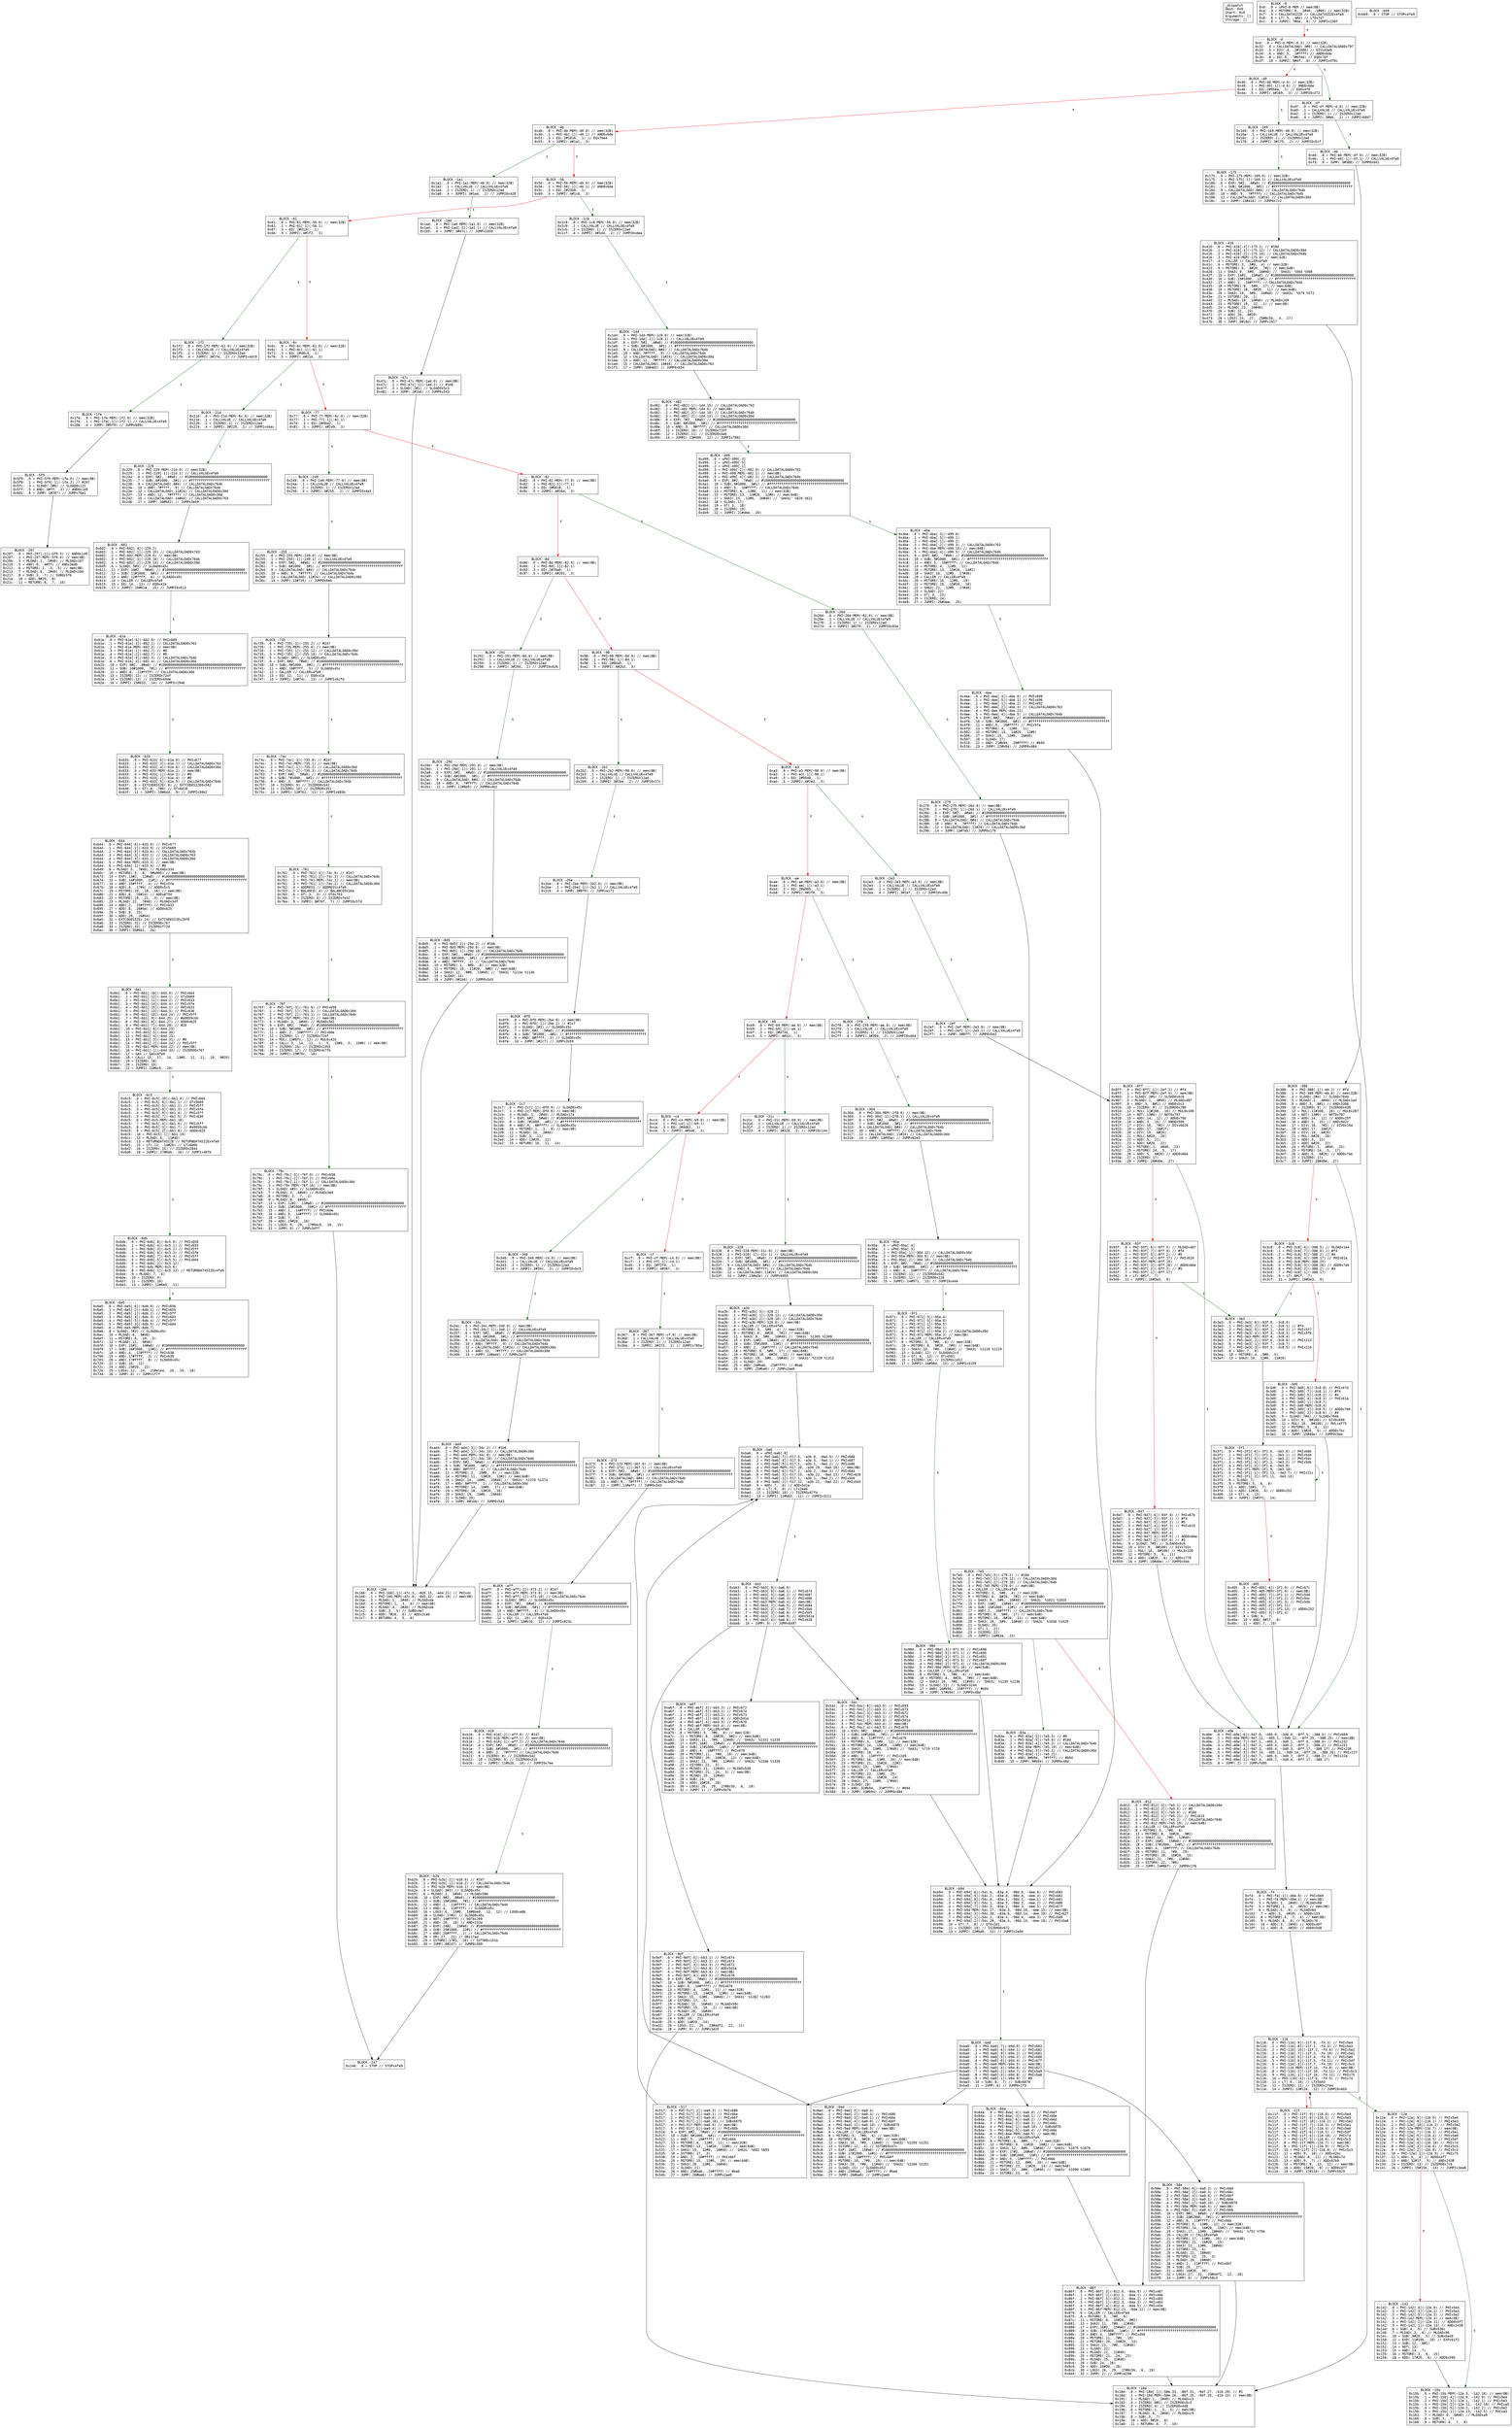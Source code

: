 
digraph G {
graph [fontname = "consolas"];
node  [fontname = "consolas"];
edge  [fontname = "consolas"];
ff [label="{_dispatch\lHash: 0x0\lStart: 0x0\lArguments: []\lStorage: []\l}", shape="record"];
block_0 [label="----- BLOCK ~0 -----\l0x0: .0 = uPHI~0-MEM // mem(0B)\l0x4: .3 = MSTORE(.0, .2#40, .1#80) // mem(32B)\l0x7: .5 = CALLDATASIZE // CALLDATASIZEx4fa9\l0x8: .6 = LT(.5, .4#4) // LT0x7d7\l0xc: .8 = JUMPI(.7#da, .6) // JUMPIx230f\l", shape="record"];
block_d [label="----- BLOCK ~d -----\l0xd: .0 = PHI~d-MEM(~0.3) // mem(32B)\l0x32: .4 = CALLDATALOAD(.3#0) // CALLDATALOAD0x797\l0x33: .5 = DIV(.4, .2#1000) // DIVx43a9\l0x34: .6 = AND(.5, .1#ffff) // AND0x6de\l0x3b: .8 = EQ(.6, .7#6fdd) // EQ0x70f\l0x3f: .10 = JUMPI(.9#df, .8) // JUMPIx4f0c\l", shape="record"];
block_40 [label="----- BLOCK ~40 -----\l0x40: .0 = PHI~40-MEM(~d.0) // mem(32B)\l0x40: .1 = PHI~40[-1](~d.6) // AND0x6de\l0x46: .3 = EQ(.2#95ea, .1) // EQ0x4f0\l0x4a: .5 = JUMPI(.4#169, .3) // JUMPI0x372\l", shape="record"];
block_4b [label="----- BLOCK ~4b -----\l0x4b: .0 = PHI~4b-MEM(~40.0) // mem(32B)\l0x4b: .1 = PHI~4b[-1](~40.1) // AND0x6de\l0x51: .3 = EQ(.2#1816, .1) // EQx7be4\l0x55: .5 = JUMPI(.4#1a1, .3)\l", shape="record"];
block_56 [label="----- BLOCK ~56 -----\l0x56: .0 = PHI~56-MEM(~4b.0) // mem(32B)\l0x56: .1 = PHI~56[-1](~4b.1) // AND0x6de\l0x5c: .3 = EQ(.2#23b8, .1)\l0x60: .5 = JUMPI(.4#1c8, .3)\l", shape="record"];
block_61 [label="----- BLOCK ~61 -----\l0x61: .0 = PHI~61-MEM(~56.0) // mem(32B)\l0x61: .1 = PHI~61[-1](~56.1)\l0x67: .3 = EQ(.2#313c, .1)\l0x6b: .5 = JUMPI(.4#1f2, .3)\l", shape="record"];
block_6c [label="----- BLOCK ~6c -----\l0x6c: .0 = PHI~6c-MEM(~61.0) // mem(32B)\l0x6c: .1 = PHI~6c[-1](~61.1)\l0x72: .3 = EQ(.2#48c4, .1)\l0x76: .5 = JUMPI(.4#21d, .3)\l", shape="record"];
block_77 [label="----- BLOCK ~77 -----\l0x77: .0 = PHI~77-MEM(~6c.0) // mem(32B)\l0x77: .1 = PHI~77[-1](~6c.1)\l0x7d: .3 = EQ(.2#4bd2, .1)\l0x81: .5 = JUMPI(.4#249, .3)\l", shape="record"];
block_82 [label="----- BLOCK ~82 -----\l0x82: .0 = PHI~82-MEM(~77.0) // mem(0B)\l0x82: .1 = PHI~82[-1](~77.1)\l0x88: .3 = EQ(.2#6618, .1)\l0x8c: .5 = JUMPI(.4#26d, .3)\l", shape="record"];
block_8d [label="----- BLOCK ~8d -----\l0x8d: .0 = PHI~8d-MEM(~82.0) // mem(0B)\l0x8d: .1 = PHI~8d[-1](~82.1)\l0x93: .3 = EQ(.2#70a0, .1)\l0x97: .5 = JUMPI(.4#291, .3)\l", shape="record"];
block_98 [label="----- BLOCK ~98 -----\l0x98: .0 = PHI~98-MEM(~8d.0) // mem(0B)\l0x98: .1 = PHI~98[-1](~8d.1)\l0x9e: .3 = EQ(.2#8da5, .1)\l0xa2: .5 = JUMPI(.4#2b2, .3)\l", shape="record"];
block_a3 [label="----- BLOCK ~a3 -----\l0xa3: .0 = PHI~a3-MEM(~98.0) // mem(0B)\l0xa3: .1 = PHI~a3[-1](~98.1)\l0xa9: .3 = EQ(.2#95d8, .1)\l0xad: .5 = JUMPI(.4#2e3, .3)\l", shape="record"];
block_ae [label="----- BLOCK ~ae -----\l0xae: .0 = PHI~ae-MEM(~a3.0) // mem(0B)\l0xae: .1 = PHI~ae[-1](~a3.1)\l0xb4: .3 = EQ(.2#a905, .1)\l0xb8: .5 = JUMPI(.4#2f8, .3)\l", shape="record"];
block_b9 [label="----- BLOCK ~b9 -----\l0xb9: .0 = PHI~b9-MEM(~ae.0) // mem(0B)\l0xb9: .1 = PHI~b9[-1](~ae.1)\l0xbf: .3 = EQ(.2#d73d, .1)\l0xc3: .5 = JUMPI(.4#31c, .3)\l", shape="record"];
block_c4 [label="----- BLOCK ~c4 -----\l0xc4: .0 = PHI~c4-MEM(~b9.0) // mem(0B)\l0xc4: .1 = PHI~c4[-1](~b9.1)\l0xca: .3 = EQ(.2#dd62, .1)\l0xce: .5 = JUMPI(.4#340, .3)\l", shape="record"];
block_cf [label="----- BLOCK ~cf -----\l0xcf: .0 = PHI~cf-MEM(~c4.0) // mem(0B)\l0xcf: .1 = PHI~cf[-1](~c4.1)\l0xd5: .3 = EQ(.2#f2fd, .1)\l0xd9: .5 = JUMPI(.4#367, .3)\l", shape="record"];
block_df [label="----- BLOCK ~df -----\l0xdf: .0 = PHI~df-MEM(~d.0) // mem(32B)\l0xe0: .1 = CALLVALUE // CALLVALUEx4fa9\l0xe2: .2 = ISZERO(.1) // ISZEROx12ad\l0xe6: .4 = JUMPI(.3#eb, .2) // JUMPIx68d7\l", shape="record"];
block_eb [label="----- BLOCK ~eb -----\l0xeb: .0 = PHI~eb-MEM(~df.0) // mem(32B)\l0xeb: .1 = PHI~eb[-1](~df.1) // CALLVALUEx4fa9\l0xf3: .4 = JUMP(.3#388) // JUMP0x641\l", shape="record"];
block_f4 [label="----- BLOCK ~f4 -----\l0xf4: .0 = PHI~f4[-1](~40e.0) // PHIx669\l0xf4: .1 = PHI~f4-MEM(~40e.1) // mem(0B)\l0xf8: .3 = MLOAD(.1, .2#40) // MLOADx68\l0xfd: .5 = MSTORE(.1, .3, .4#20) // mem(0B)\l0xff: .6 = MLOAD(.5, .0) // MLOADx6d\l0x102: .7 = ADD(.3, .4#20) // ADD0x133\l0x103: .8 = MSTORE(.5, .7, .6) // mem(0B)\l0x105: .9 = MLOAD(.8, .0) // MLOADx70\l0x10c: .10 = ADD(.3, .2#40) // ADD0x40f\l0x10f: .11 = ADD(.0, .4#20) // ADD0x548\l", shape="record"];
block_116 [label="----- BLOCK ~116 -----\l0x116: .0 = PHI~116[-9](~11f.0, ~f4.3) // PHIx5e4\l0x116: .1 = PHI~116[-8](~11f.1, ~f4.3) // PHIx5e3\l0x116: .2 = PHI~116[-10](~11f.2, ~f4.0) // PHIx5e2\l0x116: .3 = PHI~116[-7](~11f.3, ~f4.10) // PHIx5e1\l0x116: .4 = PHI~116[-5](~11f.4, ~f4.9) // PHIx5e0\l0x116: .5 = PHI~116[-6](~11f.5, ~f4.11) // PHIx5df\l0x116: .6 = PHI~116[-3](~11f.7, ~f4.10) // PHIx5c5\l0x116: .7 = PHI~116-MEM(~11f.14, ~f4.8) // mem(0B)\l0x116: .8 = PHI~116[-2](~11f.10, ~f4.11) // PHIx5c3\l0x116: .9 = PHI~116[-1](~11f.16, ~f4.12) // PHIx75\l0x116: .10 = PHI~116[-4](~11f.6, ~f4.9) // PHIx74\l0x119: .11 = LT(.9, .10) // LTx5bb3\l0x11a: .12 = ISZERO(.11) // ISZEROx2fa4\l0x11e: .14 = JUMPI(.13#12e, .12) // JUMPI0x6b5\l", shape="record"];
block_11f [label="----- BLOCK ~11f -----\l0x11f: .0 = PHI~11f[-9](~116.0) // PHIx5e4\l0x11f: .1 = PHI~11f[-8](~116.1) // PHIx5e3\l0x11f: .2 = PHI~11f[-10](~116.2) // PHIx5e2\l0x11f: .3 = PHI~11f[-7](~116.3) // PHIx5e1\l0x11f: .4 = PHI~11f[-5](~116.4) // PHIx5e0\l0x11f: .5 = PHI~11f[-6](~116.5) // PHIx5df\l0x11f: .6 = PHI~11f[-4](~116.10) // PHIx74\l0x11f: .7 = PHI~11f[-3](~116.6) // PHIx5c5\l0x11f: .8 = PHI~11f-MEM(~116.7) // mem(0B)\l0x11f: .9 = PHI~11f[-1](~116.9) // PHIx75\l0x11f: .10 = PHI~11f[-2](~116.8) // PHIx5c3\l0x121: .11 = ADD(.9, .10) // ADDx42bc\l0x122: .12 = MLOAD(.8, .11) // MLOADx7d\l0x125: .13 = ADD(.9, .7) // ADDx62b9\l0x126: .14 = MSTORE(.8, .13, .12) // mem(0B)\l0x129: .16 = ADD(.15#20, .9) // ADD0xd77\l0x12d: .18 = JUMP(.17#116) // JUMPx5029\l", shape="record"];
block_12e [label="----- BLOCK ~12e -----\l0x12e: .0 = PHI~12e[-9](~116.0) // PHIx5e4\l0x12e: .1 = PHI~12e[-8](~116.1) // PHIx5e3\l0x12e: .2 = PHI~12e[-10](~116.2) // PHIx5e2\l0x12e: .3 = PHI~12e-MEM(~116.7) // mem(0B)\l0x12e: .4 = PHI~12e[-7](~116.3) // PHIx5e1\l0x12e: .5 = PHI~12e[-5](~116.4) // PHIx5e0\l0x12e: .6 = PHI~12e[-6](~116.5) // PHIx5df\l0x12e: .7 = PHI~12e[-4](~116.10) // PHIx74\l0x12e: .8 = PHI~12e[-3](~116.6) // PHIx5c5\l0x12e: .9 = PHI~12e[-2](~116.8) // PHIx5c3\l0x12e: .10 = PHI~12e[-1](~116.9) // PHIx75\l0x137: .11 = ADD(.5, .4) // ADD0x4f7\l0x13b: .13 = AND(.12#1f, .5) // ANDx2438\l0x13d: .14 = ISZERO(.13) // ISZERO0x7cb\l0x141: .16 = JUMPI(.15#15b, .14) // JUMPIx3ea8\l", shape="record"];
block_142 [label="----- BLOCK ~142 -----\l0x142: .0 = PHI~142[-4](~12e.0) // PHIx5e4\l0x142: .1 = PHI~142[-3](~12e.1) // PHIx5e3\l0x142: .2 = PHI~142[-5](~12e.2) // PHIx5e2\l0x142: .3 = PHI~142-MEM(~12e.3) // mem(0B)\l0x142: .4 = PHI~142[-2](~12e.11) // ADD0x4f7\l0x142: .5 = PHI~142[-1](~12e.13) // ANDx2438\l0x144: .6 = SUB(.4, .5) // SUBx536c\l0x146: .7 = MLOAD(.3, .6) // MLOADx96\l0x14c: .10 = SUB(.9#20, .5) // SUBx6a49\l0x150: .12 = EXP(.11#100, .10) // EXPx61f2\l0x151: .13 = SUB(.12, .8#1)\l0x152: .14 = NOT(.13)\l0x153: .15 = AND(.14, .7)\l0x155: .16 = MSTORE(.3, .6, .15)\l0x158: .18 = ADD(.17#20, .6) // ADD0x595\l", shape="record"];
block_15b [label="----- BLOCK ~15b -----\l0x15b: .0 = PHI~15b-MEM(~12e.3, ~142.16) // mem(0B)\l0x15b: .1 = PHI~15b[-4](~12e.0, ~142.0) // PHIx5e4\l0x15b: .2 = PHI~15b[-3](~12e.1, ~142.1) // PHIx5e3\l0x15b: .3 = PHI~15b[-2](~12e.11, ~142.18) // PHIxa5\l0x15b: .4 = PHI~15b[-5](~12e.2, ~142.2) // PHIx5e2\l0x15b: .5 = PHI~15b[-1](~12e.13, ~142.5) // PHIxa3\l0x163: .7 = MLOAD(.0, .6#40) // MLOADxa9\l0x166: .8 = SUB(.3, .7)\l0x168: .9 = RETURN(.0, .7, .8)\l", shape="record"];
block_169 [label="----- BLOCK ~169 -----\l0x169: .0 = PHI~169-MEM(~40.0) // mem(32B)\l0x16a: .1 = CALLVALUE // CALLVALUEx4fa9\l0x16c: .2 = ISZERO(.1) // ISZEROx12ad\l0x170: .4 = JUMPI(.3#175, .2) // JUMPI0x5cf\l", shape="record"];
block_175 [label="----- BLOCK ~175 -----\l0x175: .0 = PHI~175-MEM(~169.0) // mem(32B)\l0x175: .1 = PHI~175[-1](~169.1) // CALLVALUEx4fa9\l0x180: .6 = EXP(.5#2, .4#a0) // #10000000000000000000000000000000000000000\l0x181: .7 = SUB(.6#1000, .3#1) // #ffffffffffffffffffffffffffffffffffffffff\l0x184: .9 = CALLDATALOAD(.8#4) // CALLDATALOADx764b\l0x185: .10 = AND(.9, .7#ffff) // CALLDATALOADx764b\l0x188: .12 = CALLDATALOAD(.11#24) // CALLDATALOAD0x30d\l0x18c: .14 = JUMP(.13#416) // JUMP0x7c2\l", shape="record"];
block_18d [label="----- BLOCK ~18d -----\l0x18d: .0 = PHI~18d[-1](~58e.33, ~86f.31, ~9df.27, ~416.29) // #1\l0x18d: .1 = PHI~18d-MEM(~58e.26, ~86f.25, ~9df.20, ~416.23) // mem(0B)\l0x191: .3 = MLOAD(.1, .2#40) // MLOADxc3\l0x193: .4 = ISZERO(.0#1) // ISZERO0x5c3\l0x194: .5 = ISZERO(.4) // ISZERO0x448\l0x196: .6 = MSTORE(.1, .3, .5) // mem(0B)\l0x197: .7 = MLOAD(.6, .2#40) // MLOADxc9\l0x19b: .8 = SUB(.3, .7)\l0x19e: .10 = ADD(.9#20, .8)\l0x1a0: .11 = RETURN(.6, .7, .10)\l", shape="record"];
block_1a1 [label="----- BLOCK ~1a1 -----\l0x1a1: .0 = PHI~1a1-MEM(~4b.0) // mem(32B)\l0x1a2: .1 = CALLVALUE // CALLVALUEx4fa9\l0x1a4: .2 = ISZERO(.1) // ISZEROx12ad\l0x1a8: .4 = JUMPI(.3#1ad, .2) // JUMPI0x428\l", shape="record"];
block_1ad [label="----- BLOCK ~1ad -----\l0x1ad: .0 = PHI~1ad-MEM(~1a1.0) // mem(32B)\l0x1ad: .1 = PHI~1ad[-1](~1a1.1) // CALLVALUEx4fa9\l0x1b5: .4 = JUMP(.3#47c) // JUMPx3359\l", shape="record"];
block_1b6 [label="----- BLOCK ~1b6 -----\l0x1b6: .0 = PHI~1b6[-1](~47c.3, ~8d5.15, ~ad4.21) // PHIxdc\l0x1b6: .1 = PHI~1b6-MEM(~47c.0, ~8d5.12, ~ad4.19) // mem(0B)\l0x1ba: .3 = MLOAD(.1, .2#40) // MLOADxda\l0x1bd: .4 = MSTORE(.1, .3, .0) // mem(0B)\l0x1be: .5 = MLOAD(.4, .2#40) // MLOADxde\l0x1c2: .6 = SUB(.3, .5) // SUB0x4e7\l0x1c5: .8 = ADD(.7#20, .6) // ADDx2ca0\l0x1c7: .9 = RETURN(.4, .5, .8)\l", shape="record"];
block_1c8 [label="----- BLOCK ~1c8 -----\l0x1c8: .0 = PHI~1c8-MEM(~56.0) // mem(32B)\l0x1c9: .1 = CALLVALUE // CALLVALUEx4fa9\l0x1cb: .2 = ISZERO(.1) // ISZEROx12ad\l0x1cf: .4 = JUMPI(.3#1d4, .2) // JUMPI0xdea\l", shape="record"];
block_1d4 [label="----- BLOCK ~1d4 -----\l0x1d4: .0 = PHI~1d4-MEM(~1c8.0) // mem(32B)\l0x1d4: .1 = PHI~1d4[-1](~1c8.1) // CALLVALUEx4fa9\l0x1df: .6 = EXP(.5#2, .4#a0) // #10000000000000000000000000000000000000000\l0x1e0: .7 = SUB(.6#1000, .3#1) // #ffffffffffffffffffffffffffffffffffffffff\l0x1e3: .9 = CALLDATALOAD(.8#4) // CALLDATALOADx764b\l0x1e5: .10 = AND(.7#ffff, .9) // CALLDATALOADx764b\l0x1e9: .12 = CALLDATALOAD(.11#24) // CALLDATALOAD0x30d\l0x1ea: .13 = AND(.12, .7#ffff) // CALLDATALOAD0x30d\l0x1ed: .15 = CALLDATALOAD(.14#44) // CALLDATALOAD0x763\l0x1f1: .17 = JUMP(.16#482) // JUMP0x654\l", shape="record"];
block_1f2 [label="----- BLOCK ~1f2 -----\l0x1f2: .0 = PHI~1f2-MEM(~61.0) // mem(32B)\l0x1f3: .1 = CALLVALUE // CALLVALUEx4fa9\l0x1f5: .2 = ISZERO(.1) // ISZEROx12ad\l0x1f9: .4 = JUMPI(.3#1fe, .2) // JUMPIx4dc9\l", shape="record"];
block_1fe [label="----- BLOCK ~1fe -----\l0x1fe: .0 = PHI~1fe-MEM(~1f2.0) // mem(32B)\l0x1fe: .1 = PHI~1fe[-1](~1f2.1) // CALLVALUEx4fa9\l0x206: .4 = JUMP(.3#5f9) // JUMPx689c\l", shape="record"];
block_207 [label="----- BLOCK ~207 -----\l0x207: .0 = PHI~207[-1](~5f9.5) // AND0x149\l0x207: .1 = PHI~207-MEM(~5f9.0) // mem(0B)\l0x20b: .3 = MLOAD(.1, .2#40) // MLOADx107\l0x210: .5 = AND(.0, .4#ff) // ANDx3edb\l0x212: .6 = MSTORE(.1, .3, .5) // mem(0B)\l0x213: .7 = MLOAD(.6, .2#40) // MLOADx10d\l0x217: .8 = SUB(.3, .7) // SUB0x5fb\l0x21a: .10 = ADD(.9#20, .8)\l0x21c: .11 = RETURN(.6, .7, .10)\l", shape="record"];
block_21d [label="----- BLOCK ~21d -----\l0x21d: .0 = PHI~21d-MEM(~6c.0) // mem(32B)\l0x21e: .1 = CALLVALUE // CALLVALUEx4fa9\l0x220: .2 = ISZERO(.1) // ISZEROx12ad\l0x224: .4 = JUMPI(.3#229, .2) // JUMPIx44ac\l", shape="record"];
block_229 [label="----- BLOCK ~229 -----\l0x229: .0 = PHI~229-MEM(~21d.0) // mem(32B)\l0x229: .1 = PHI~229[-1](~21d.1) // CALLVALUEx4fa9\l0x234: .6 = EXP(.5#2, .4#a0) // #10000000000000000000000000000000000000000\l0x235: .7 = SUB(.6#1000, .3#1) // #ffffffffffffffffffffffffffffffffffffffff\l0x238: .9 = CALLDATALOAD(.8#4) // CALLDATALOADx764b\l0x23a: .10 = AND(.7#ffff, .9) // CALLDATALOADx764b\l0x23e: .12 = CALLDATALOAD(.11#24) // CALLDATALOAD0x30d\l0x23f: .13 = AND(.12, .7#ffff) // CALLDATALOAD0x30d\l0x242: .15 = CALLDATALOAD(.14#44) // CALLDATALOAD0x763\l0x246: .17 = JUMP(.16#602) // JUMPx3a59\l", shape="record"];
block_247 [label="----- BLOCK ~247 -----\l0x248: .0 = STOP // STOPx4fa9\l", shape="record"];
block_249 [label="----- BLOCK ~249 -----\l0x249: .0 = PHI~249-MEM(~77.0) // mem(0B)\l0x24a: .1 = CALLVALUE // CALLVALUEx4fa9\l0x24c: .2 = ISZERO(.1) // ISZEROx12ad\l0x250: .4 = JUMPI(.3#255, .2) // JUMPI0x4e3\l", shape="record"];
block_255 [label="----- BLOCK ~255 -----\l0x255: .0 = PHI~255-MEM(~249.0) // mem(0B)\l0x255: .1 = PHI~255[-1](~249.1) // CALLVALUEx4fa9\l0x260: .6 = EXP(.5#2, .4#a0) // #10000000000000000000000000000000000000000\l0x261: .7 = SUB(.6#1000, .3#1) // #ffffffffffffffffffffffffffffffffffffffff\l0x264: .9 = CALLDATALOAD(.8#4) // CALLDATALOADx764b\l0x265: .10 = AND(.9, .7#ffff) // CALLDATALOADx764b\l0x268: .12 = CALLDATALOAD(.11#24) // CALLDATALOAD0x30d\l0x26c: .14 = JUMP(.13#735) // JUMP0x6eb\l", shape="record"];
block_26d [label="----- BLOCK ~26d -----\l0x26d: .0 = PHI~26d-MEM(~82.0) // mem(0B)\l0x26e: .1 = CALLVALUE // CALLVALUEx4fa9\l0x270: .2 = ISZERO(.1) // ISZEROx12ad\l0x274: .4 = JUMPI(.3#279, .2) // JUMPI0x934\l", shape="record"];
block_279 [label="----- BLOCK ~279 -----\l0x279: .0 = PHI~279-MEM(~26d.0) // mem(0B)\l0x279: .1 = PHI~279[-1](~26d.1) // CALLVALUEx4fa9\l0x284: .6 = EXP(.5#2, .4#a0) // #10000000000000000000000000000000000000000\l0x285: .7 = SUB(.6#1000, .3#1) // #ffffffffffffffffffffffffffffffffffffffff\l0x288: .9 = CALLDATALOAD(.8#4) // CALLDATALOADx764b\l0x289: .10 = AND(.9, .7#ffff) // CALLDATALOADx764b\l0x28c: .12 = CALLDATALOAD(.11#24) // CALLDATALOAD0x30d\l0x290: .14 = JUMP(.13#7e5) // JUMP0x179\l", shape="record"];
block_291 [label="----- BLOCK ~291 -----\l0x291: .0 = PHI~291-MEM(~8d.0) // mem(0B)\l0x292: .1 = CALLVALUE // CALLVALUEx4fa9\l0x294: .2 = ISZERO(.1) // ISZEROx12ad\l0x298: .4 = JUMPI(.3#29d, .2) // JUMPI0x626\l", shape="record"];
block_29d [label="----- BLOCK ~29d -----\l0x29d: .0 = PHI~29d-MEM(~291.0) // mem(0B)\l0x29d: .1 = PHI~29d[-1](~291.1) // CALLVALUEx4fa9\l0x2a8: .6 = EXP(.5#2, .4#a0) // #10000000000000000000000000000000000000000\l0x2a9: .7 = SUB(.6#1000, .3#1) // #ffffffffffffffffffffffffffffffffffffffff\l0x2ac: .9 = CALLDATALOAD(.8#4) // CALLDATALOADx764b\l0x2ad: .10 = AND(.9, .7#ffff) // CALLDATALOADx764b\l0x2b1: .12 = JUMP(.11#8d5) // JUMP0x4b2\l", shape="record"];
block_2b2 [label="----- BLOCK ~2b2 -----\l0x2b2: .0 = PHI~2b2-MEM(~98.0) // mem(0B)\l0x2b3: .1 = CALLVALUE // CALLVALUEx4fa9\l0x2b5: .2 = ISZERO(.1) // ISZEROx12ad\l0x2b9: .4 = JUMPI(.3#2be, .2) // JUMPI0x17c\l", shape="record"];
block_2be [label="----- BLOCK ~2be -----\l0x2be: .0 = PHI~2be-MEM(~2b2.0) // mem(0B)\l0x2be: .1 = PHI~2be[-1](~2b2.1) // CALLVALUEx4fa9\l0x2c6: .4 = JUMP(.3#8f0) // JUMPxa171\l", shape="record"];
block_2c7 [label="----- BLOCK ~2c7 -----\l0x2c7: .0 = PHI~2c7[-1](~8f0.9) // SLOAD0x45c\l0x2c7: .1 = PHI~2c7-MEM(~8f0.0) // mem(0B)\l0x2cb: .3 = MLOAD(.1, .2#40) // MLOADx174\l0x2d2: .7 = EXP(.6#2, .5#a0) // #10000000000000000000000000000000000000000\l0x2d3: .8 = SUB(.7#1000, .4#1) // #ffffffffffffffffffffffffffffffffffffffff\l0x2d6: .9 = AND(.0, .8#ffff) // SLOAD0x45c\l0x2d8: .10 = MSTORE(.1, .3, .9) // mem(0B)\l0x2d9: .11 = MLOAD(.10, .2#40)\l0x2dd: .12 = SUB(.3, .11)\l0x2e0: .14 = ADD(.13#20, .12)\l0x2e2: .15 = RETURN(.10, .11, .14)\l", shape="record"];
block_2e3 [label="----- BLOCK ~2e3 -----\l0x2e3: .0 = PHI~2e3-MEM(~a3.0) // mem(0B)\l0x2e4: .1 = CALLVALUE // CALLVALUEx4fa9\l0x2e6: .2 = ISZERO(.1) // ISZEROx12ad\l0x2ea: .4 = JUMPI(.3#2ef, .2) // JUMPI0x496\l", shape="record"];
block_2ef [label="----- BLOCK ~2ef -----\l0x2ef: .0 = PHI~2ef-MEM(~2e3.0) // mem(0B)\l0x2ef: .1 = PHI~2ef[-1](~2e3.1) // CALLVALUEx4fa9\l0x2f7: .4 = JUMP(.3#8ff) // JUMP0x5e2\l", shape="record"];
block_2f8 [label="----- BLOCK ~2f8 -----\l0x2f8: .0 = PHI~2f8-MEM(~ae.0) // mem(0B)\l0x2f9: .1 = CALLVALUE // CALLVALUEx4fa9\l0x2fb: .2 = ISZERO(.1) // ISZEROx12ad\l0x2ff: .4 = JUMPI(.3#304, .2) // JUMPI0x464\l", shape="record"];
block_304 [label="----- BLOCK ~304 -----\l0x304: .0 = PHI~304-MEM(~2f8.0) // mem(0B)\l0x304: .1 = PHI~304[-1](~2f8.1) // CALLVALUEx4fa9\l0x30f: .6 = EXP(.5#2, .4#a0) // #10000000000000000000000000000000000000000\l0x310: .7 = SUB(.6#1000, .3#1) // #ffffffffffffffffffffffffffffffffffffffff\l0x313: .9 = CALLDATALOAD(.8#4) // CALLDATALOADx764b\l0x314: .10 = AND(.9, .7#ffff) // CALLDATALOADx764b\l0x317: .12 = CALLDATALOAD(.11#24) // CALLDATALOAD0x30d\l0x31b: .14 = JUMP(.13#95a) // JUMPx62e3\l", shape="record"];
block_31c [label="----- BLOCK ~31c -----\l0x31c: .0 = PHI~31c-MEM(~b9.0) // mem(0B)\l0x31d: .1 = CALLVALUE // CALLVALUEx4fa9\l0x31f: .2 = ISZERO(.1) // ISZEROx12ad\l0x323: .4 = JUMPI(.3#328, .2) // JUMPI0x144\l", shape="record"];
block_328 [label="----- BLOCK ~328 -----\l0x328: .0 = PHI~328-MEM(~31c.0) // mem(0B)\l0x328: .1 = PHI~328[-1](~31c.1) // CALLVALUEx4fa9\l0x333: .6 = EXP(.5#2, .4#a0) // #10000000000000000000000000000000000000000\l0x334: .7 = SUB(.6#1000, .3#1) // #ffffffffffffffffffffffffffffffffffffffff\l0x337: .9 = CALLDATALOAD(.8#4) // CALLDATALOADx764b\l0x338: .10 = AND(.9, .7#ffff) // CALLDATALOADx764b\l0x33b: .12 = CALLDATALOAD(.11#24) // CALLDATALOAD0x30d\l0x33f: .14 = JUMP(.13#a3b) // JUMPx6955\l", shape="record"];
block_340 [label="----- BLOCK ~340 -----\l0x340: .0 = PHI~340-MEM(~c4.0) // mem(0B)\l0x341: .1 = CALLVALUE // CALLVALUEx4fa9\l0x343: .2 = ISZERO(.1) // ISZEROx12ad\l0x347: .4 = JUMPI(.3#34c, .2) // JUMPI0xbc5\l", shape="record"];
block_34c [label="----- BLOCK ~34c -----\l0x34c: .0 = PHI~34c-MEM(~340.0) // mem(0B)\l0x34c: .1 = PHI~34c[-1](~340.1) // CALLVALUEx4fa9\l0x357: .6 = EXP(.5#2, .4#a0) // #10000000000000000000000000000000000000000\l0x358: .7 = SUB(.6#1000, .3#1) // #ffffffffffffffffffffffffffffffffffffffff\l0x35b: .9 = CALLDATALOAD(.8#4) // CALLDATALOADx764b\l0x35d: .10 = AND(.7#ffff, .9) // CALLDATALOADx764b\l0x361: .12 = CALLDATALOAD(.11#24) // CALLDATALOAD0x30d\l0x362: .13 = AND(.12, .7#ffff) // CALLDATALOAD0x30d\l0x366: .15 = JUMP(.14#ad4) // JUMPx2aff\l", shape="record"];
block_367 [label="----- BLOCK ~367 -----\l0x367: .0 = PHI~367-MEM(~cf.0) // mem(0B)\l0x368: .1 = CALLVALUE // CALLVALUEx4fa9\l0x36a: .2 = ISZERO(.1) // ISZEROx12ad\l0x36e: .4 = JUMPI(.3#373, .2) // JUMPIx785a\l", shape="record"];
block_373 [label="----- BLOCK ~373 -----\l0x373: .0 = PHI~373-MEM(~367.0) // mem(0B)\l0x373: .1 = PHI~373[-1](~367.1) // CALLVALUEx4fa9\l0x37e: .6 = EXP(.5#2, .4#a0) // #10000000000000000000000000000000000000000\l0x37f: .7 = SUB(.6#1000, .3#1) // #ffffffffffffffffffffffffffffffffffffffff\l0x382: .9 = CALLDATALOAD(.8#4) // CALLDATALOADx764b\l0x383: .10 = AND(.9, .7#ffff) // CALLDATALOADx764b\l0x387: .12 = JUMP(.11#aff) // JUMP0x543\l", shape="record"];
block_388 [label="----- BLOCK ~388 -----\l0x388: .0 = PHI~388[-1](~eb.2) // #f4\l0x388: .1 = PHI~388-MEM(~eb.0) // mem(32B)\l0x38c: .3 = SLOAD(.2#4) // SLOADx764b\l0x390: .5 = MLOAD(.1, .4#40) // MLOADx1e4\l0x398: .9 = AND(.3, .8#1) // ANDx3306\l0x399: .10 = ISZERO(.9) // ISZERO0x430\l0x39d: .12 = MUL(.11#100, .10) // MUL0x287\l0x3a0: .14 = NOT(.13#0) // NOT0x797\l0x3a1: .15 = ADD(.14, .12) // ADD0x25f\l0x3a4: .16 = AND(.3, .15) // ANDx942c\l0x3a8: .17 = DIV(.16, .7#2) // DIV0x15d\l0x3ac: .19 = ADD(.17, .18#1f)\l0x3af: .20 = DIV(.19, .6#20)\l0x3b1: .21 = MUL(.6#20, .20)\l0x3b3: .22 = ADD(.5, .21)\l0x3b5: .23 = ADD(.6#20, .22)\l0x3b8: .24 = MSTORE(.1, .4#40, .23)\l0x3bb: .25 = MSTORE(.24, .5, .17)\l0x3bf: .26 = ADD(.5, .6#20) // ADD0x7eb\l0x3c3: .27 = ISZERO(.17)\l0x3c7: .29 = JUMPI(.28#40e, .27)\l", shape="record"];
block_3c8 [label="----- BLOCK ~3c8 -----\l0x3c8: .0 = PHI~3c8[-6](~388.5) // MLOADx1e4\l0x3c8: .1 = PHI~3c8[-7](~388.0) // #f4\l0x3c8: .2 = PHI~3c8[-5](~388.2) // #4\l0x3c8: .3 = PHI~3c8[-4](~388.17) // PHIx61a\l0x3c8: .4 = PHI~3c8-MEM(~388.25)\l0x3c8: .5 = PHI~3c8[-3](~388.26) // ADD0x7eb\l0x3c8: .6 = PHI~3c8[-2](~388.2) // #4\l0x3c8: .7 = PHI~3c8[-1](~388.17)\l0x3cb: .9 = LT(.8#1f, .7)\l0x3cf: .11 = JUMPI(.10#3e3, .9)\l", shape="record"];
block_3d0 [label="----- BLOCK ~3d0 -----\l0x3d0: .0 = PHI~3d0[-6](~3c8.0) // PHIx67d\l0x3d0: .1 = PHI~3d0[-7](~3c8.1) // #f4\l0x3d0: .2 = PHI~3d0[-5](~3c8.2) // #4\l0x3d0: .3 = PHI~3d0[-4](~3c8.3) // PHIx61a\l0x3d0: .4 = PHI~3d0[-1](~3c8.7)\l0x3d0: .5 = PHI~3d0-MEM(~3c8.4)\l0x3d0: .6 = PHI~3d0[-3](~3c8.5) // ADD0x7eb\l0x3d0: .7 = PHI~3d0[-2](~3c8.6) // #4\l0x3d5: .9 = SLOAD(.7#4) // SLOADx764b\l0x3d6: .10 = DIV(.9, .8#100) // DIV0x699\l0x3d7: .11 = MUL(.10, .8#100) // MULx4f75\l0x3d9: .12 = MSTORE(.5, .6, .11)\l0x3dd: .14 = ADD(.13#20, .6) // ADD0x7bc\l0x3e2: .16 = JUMP(.15#40e) // JUMP0x5bb\l", shape="record"];
block_3e3 [label="----- BLOCK ~3e3 -----\l0x3e3: .0 = PHI~3e3[-6](~93f.0, ~3c8.0)\l0x3e3: .1 = PHI~3e3[-7](~93f.1, ~3c8.1) // #f4\l0x3e3: .2 = PHI~3e3[-5](~93f.2, ~3c8.2) // PHIx5f7\l0x3e3: .3 = PHI~3e3[-4](~93f.3, ~3c8.3) // PHIx5f6\l0x3e3: .4 = PHI~3e3-MEM(~93f.4, ~3c8.4)\l0x3e3: .5 = PHI~3e3[-2](~93f.6, ~3c8.6) // PHIx213\l0x3e3: .6 = PHI~3e3[-1](~93f.7, ~3c8.7)\l0x3e3: .7 = PHI~3e3[-3](~93f.5, ~3c8.5) // PHIx210\l0x3e5: .8 = ADD(.7, .6)\l0x3ea: .10 = MSTORE(.4, .9#0, .5)\l0x3ef: .13 = SHA3(.10, .12#0, .11#20)\l", shape="record"];
block_3f1 [label="----- BLOCK ~3f1 -----\l0x3f1: .0 = PHI~3f1[-6](~3f1.0, ~3e3.0) // PHIx68b\l0x3f1: .1 = PHI~3f1[-7](~3f1.1, ~3e3.1) // PHIx5dd\l0x3f1: .2 = PHI~3f1[-5](~3f1.2, ~3e3.2) // PHIx5dc\l0x3f1: .3 = PHI~3f1[-4](~3f1.3, ~3e3.3) // PHIx5db\l0x3f1: .4 = PHI~3f1[-3](~3f1.4, ~3e3.8)\l0x3f1: .5 = PHI~3f1-MEM(~3f1.9, ~3e3.10)\l0x3f1: .6 = PHI~3f1[-1](~3f1.13, ~3e3.7) // PHIx21c\l0x3f1: .7 = PHI~3f1[-2](~3f1.11, ~3e3.13)\l0x3f3: .8 = SLOAD(.7)\l0x3f5: .9 = MSTORE(.5, .6, .8)\l0x3f9: .11 = ADD(.10#1, .7)\l0x3fd: .13 = ADD(.12#20, .6) // ADD0x252\l0x400: .14 = GT(.4, .13)\l0x404: .16 = JUMPI(.15#3f1, .14)\l", shape="record"];
block_405 [label="----- BLOCK ~405 -----\l0x405: .0 = PHI~405[-6](~3f1.0) // PHIx67c\l0x405: .1 = PHI~405-MEM(~3f1.9) // mem(0B)\l0x405: .2 = PHI~405[-7](~3f1.1) // PHIx5dd\l0x405: .3 = PHI~405[-5](~3f1.2) // PHIx5dc\l0x405: .4 = PHI~405[-4](~3f1.3) // PHIx5db\l0x405: .5 = PHI~405[-2](~3f1.11)\l0x405: .6 = PHI~405[-1](~3f1.13) // ADD0x252\l0x405: .7 = PHI~405[-3](~3f1.4)\l0x407: .8 = SUB(.6, .7)\l0x40a: .10 = AND(.9#1f, .8)\l0x40c: .11 = ADD(.7, .10)\l", shape="record"];
block_40e [label="----- BLOCK ~40e -----\l0x40e: .0 = PHI~40e[-6](~947.0, ~405.0, ~3d0.0, ~8ff.5, ~388.5) // PHIx669\l0x40e: .1 = PHI~40e-MEM(~947.12, ~405.1, ~3d0.12, ~8ff.25, ~388.25) // mem(0B)\l0x40e: .2 = PHI~40e[-7](~947.1, ~405.2, ~3d0.1, ~8ff.0, ~388.0) // PHIx232\l0x40e: .3 = PHI~40e[-5](~947.2, ~405.3, ~3d0.2, ~8ff.2, ~388.2) // PHIx231\l0x40e: .4 = PHI~40e[-4](~947.3, ~405.4, ~3d0.3, ~8ff.17, ~388.17) // PHIx230\l0x40e: .5 = PHI~40e[-3](~947.14, ~405.11, ~3d0.14, ~8ff.26, ~388.26) // PHIx22f\l0x40e: .6 = PHI~40e[-2](~947.7, ~405.5, ~3d0.7, ~8ff.2, ~388.2) // PHIx22e\l0x40e: .7 = PHI~40e[-1](~947.4, ~405.7, ~3d0.4, ~8ff.17, ~388.17)\l0x415: .8 = JUMP(.2) // JUMPxfd95\l", shape="record"];
block_416 [label="----- BLOCK ~416 -----\l0x416: .0 = PHI~416[-3](~175.2) // #18d\l0x416: .1 = PHI~416[-1](~175.12) // CALLDATALOAD0x30d\l0x416: .2 = PHI~416[-2](~175.10) // CALLDATALOADx764b\l0x416: .3 = PHI~416-MEM(~175.0) // mem(32B)\l0x417: .4 = CALLER // CALLERx4fa9\l0x41c: .6 = MSTORE(.3, .5#0, .4) // mem(32B)\l0x423: .9 = MSTORE(.6, .8#20, .7#2) // mem(64B)\l0x428: .11 = SHA3(.9, .5#0, .10#40) // 'SHA3i' %564 %568\l0x42f: .15 = EXP(.14#2, .13#a0) // #10000000000000000000000000000000000000000\l0x430: .16 = SUB(.15#1000, .12#1) // #ffffffffffffffffffffffffffffffffffffffff\l0x432: .17 = AND(.2, .16#ffff) // CALLDATALOADx764b\l0x435: .18 = MSTORE(.9, .5#0, .17) // mem(64B)\l0x438: .19 = MSTORE(.18, .8#20, .11) // mem(64B)\l0x43b: .20 = SHA3(.19, .5#0, .10#40) // 'SHA3i' %579 %572\l0x43e: .21 = SSTORE(.20, .1)\l0x440: .22 = MLOAD(.19, .10#40) // MLOADx249\l0x443: .23 = MSTORE(.19, .22, .1) // mem(0B)\l0x445: .24 = MLOAD(.23, .10#40)\l0x470: .26 = SUB(.22, .24)\l0x471: .27 = ADD(.26, .8#20)\l0x473: .28 = LOG3(.24, .27, .25#8c5b, .4, .17)\l0x47b: .30 = JUMP(.0#18d) // JUMPx1917\l", shape="record"];
block_47c [label="----- BLOCK ~47c -----\l0x47c: .0 = PHI~47c-MEM(~1ad.0) // mem(0B)\l0x47c: .1 = PHI~47c[-1](~1ad.2) // #1b6\l0x47f: .3 = SLOAD(.2#1) // SLOAD0x5c3\l0x481: .4 = JUMP(.1#1b6) // JUMP0x543\l", shape="record"];
block_482 [label="----- BLOCK ~482 -----\l0x482: .0 = PHI~482[-1](~1d4.15) // CALLDATALOAD0x763\l0x482: .1 = PHI~482-MEM(~1d4.0) // mem(0B)\l0x482: .2 = PHI~482[-3](~1d4.10) // CALLDATALOADx764b\l0x482: .3 = PHI~482[-2](~1d4.13) // CALLDATALOAD0x30d\l0x48b: .8 = EXP(.7#2, .6#a0) // #10000000000000000000000000000000000000000\l0x48c: .9 = SUB(.8#1000, .5#1) // #ffffffffffffffffffffffffffffffffffffffff\l0x48e: .10 = AND(.3, .9#ffff) // CALLDATALOAD0x30d\l0x48f: .11 = ISZERO(.10) // ISZEROx72df\l0x490: .12 = ISZERO(.11) // ISZERO0x4e0\l0x494: .14 = JUMPI(.13#499, .12) // JUMPIx7992\l", shape="record"];
block_499 [label="----- BLOCK ~499 -----\l0x499: .0 = uPHI~499[-3]\l0x499: .1 = uPHI~499[-5]\l0x499: .2 = uPHI~499[-1]\l0x499: .3 = PHI~499[-2](~482.0) // CALLDATALOAD0x763\l0x499: .4 = PHI~499-MEM(~482.1) // mem(0B)\l0x499: .5 = PHI~499[-4](~482.2) // CALLDATALOADx764b\l0x4a0: .9 = EXP(.8#2, .7#a0) // #10000000000000000000000000000000000000000\l0x4a1: .10 = SUB(.9#1000, .6#1) // #ffffffffffffffffffffffffffffffffffffffff\l0x4a3: .11 = AND(.5, .10#ffff) // CALLDATALOADx764b\l0x4a8: .13 = MSTORE(.4, .12#0, .11) // mem(32B)\l0x4ad: .15 = MSTORE(.13, .14#20, .12#0) // mem(64B)\l0x4b1: .17 = SHA3(.15, .12#0, .16#40) // 'SHA3i' %620 %621\l0x4b2: .18 = SLOAD(.17)\l0x4b4: .19 = GT(.3, .18)\l0x4b5: .20 = ISZERO(.19)\l0x4b9: .22 = JUMPI(.21#4be, .20)\l", shape="record"];
block_4be [label="----- BLOCK ~4be -----\l0x4be: .0 = PHI~4be[-3](~499.0)\l0x4be: .1 = PHI~4be[-5](~499.1)\l0x4be: .2 = PHI~4be[-1](~499.2)\l0x4be: .3 = PHI~4be[-2](~499.3) // CALLDATALOAD0x763\l0x4be: .4 = PHI~4be-MEM(~499.15) // mem(64B)\l0x4be: .5 = PHI~4be[-4](~499.5) // CALLDATALOADx764b\l0x4c5: .9 = EXP(.8#2, .7#a0) // #10000000000000000000000000000000000000000\l0x4c6: .10 = SUB(.9#1000, .6#1) // #ffffffffffffffffffffffffffffffffffffffff\l0x4c8: .11 = AND(.5, .10#ffff) // CALLDATALOADx764b\l0x4cd: .13 = MSTORE(.4, .12#0, .11)\l0x4d4: .16 = MSTORE(.13, .15#20, .14#2)\l0x4d9: .18 = SHA3(.16, .12#0, .17#40)\l0x4da: .19 = CALLER // CALLERx4fa9\l0x4dc: .20 = MSTORE(.16, .12#0, .19)\l0x4df: .21 = MSTORE(.20, .15#20, .18)\l0x4e1: .22 = SHA3(.21, .12#0, .17#40)\l0x4e2: .23 = SLOAD(.22)\l0x4e4: .24 = GT(.3, .23)\l0x4e5: .25 = ISZERO(.24)\l0x4e9: .27 = JUMPI(.26#4ee, .25)\l", shape="record"];
block_4ee [label="----- BLOCK ~4ee -----\l0x4ee: .0 = PHI~4ee[-3](~4be.0) // PHIx699\l0x4ee: .1 = PHI~4ee[-5](~4be.1) // PHIx696\l0x4ee: .2 = PHI~4ee[-1](~4be.2) // PHIx692\l0x4ee: .3 = PHI~4ee[-2](~4be.3) // CALLDATALOAD0x763\l0x4ee: .4 = PHI~4ee-MEM(~4be.21)\l0x4ee: .5 = PHI~4ee[-4](~4be.5) // CALLDATALOADx764b\l0x4f5: .9 = EXP(.8#2, .7#a0) // #10000000000000000000000000000000000000000\l0x4f6: .10 = SUB(.9#1000, .6#1) // #ffffffffffffffffffffffffffffffffffffffff\l0x4f8: .11 = AND(.5, .10#ffff) // PHIx5fa\l0x4fd: .13 = MSTORE(.4, .12#0, .11)\l0x502: .15 = MSTORE(.13, .14#20, .12#0)\l0x506: .17 = SHA3(.15, .12#0, .16#40)\l0x507: .18 = SLOAD(.17)\l0x515: .22 = AND(.21#b94, .20#ffff) // #b94\l0x516: .23 = JUMP(.22#b94) // JUMP0x48d\l", shape="record"];
block_517 [label="----- BLOCK ~517 -----\l0x517: .0 = PHI~517[-2](~ba0.3) // PHIx680\l0x517: .1 = PHI~517[-3](~ba0.1) // PHIx66e\l0x517: .2 = PHI~517[-4](~ba0.0) // PHIx66f\l0x517: .3 = PHI~517[-1](~ba0.10) // SUBx6879\l0x517: .4 = PHI~517-MEM(~ba0.5) // mem(0B)\l0x517: .5 = PHI~517[-5](~ba0.4) // PHIx66b\l0x51e: .9 = EXP(.8#2, .7#a0) // #10000000000000000000000000000000000000000\l0x51f: .10 = SUB(.9#1000, .6#1) // #ffffffffffffffffffffffffffffffffffffffff\l0x522: .11 = AND(.5, .10#ffff) // PHIx66b\l0x527: .13 = MSTORE(.4, .12#0, .11) // mem(32B)\l0x52c: .15 = MSTORE(.13, .14#20, .12#0) // mem(64B)\l0x531: .17 = SHA3(.15, .12#0, .16#40) // 'SHA3i' %692 %693\l0x535: .18 = SSTORE(.17, .3)\l0x538: .19 = AND(.2, .10#ffff) // PHIx66f\l0x53a: .20 = MSTORE(.15, .12#0, .19) // mem(64B)\l0x53b: .21 = SHA3(.20, .12#0, .16#40)\l0x53c: .22 = SLOAD(.21)\l0x54a: .26 = AND(.25#ba6, .24#ffff) // #ba6\l0x54b: .27 = JUMP(.26#ba6) // JUMPx2ae0\l", shape="record"];
block_54c [label="----- BLOCK ~54c -----\l0x54c: .0 = PHI~54c[-6](~bb3.0) // PHIx693\l0x54c: .1 = PHI~54c[-2](~bb3.2) // PHIx673\l0x54c: .2 = PHI~54c[-3](~bb3.3) // PHIx672\l0x54c: .3 = PHI~54c[-5](~bb3.1) // PHIx674\l0x54c: .4 = PHI~54c[-1](~bb3.8) // ADDx5d1a\l0x54c: .5 = PHI~54c-MEM(~bb3.4) // mem(0B)\l0x54c: .6 = PHI~54c[-4](~bb3.5) // PHIx670\l0x553: .10 = EXP(.9#2, .8#a0) // #10000000000000000000000000000000000000000\l0x554: .11 = SUB(.10#1000, .7#1) // #ffffffffffffffffffffffffffffffffffffffff\l0x557: .12 = AND(.6, .11#ffff) // PHIx670\l0x55c: .14 = MSTORE(.5, .13#0, .12) // mem(32B)\l0x561: .16 = MSTORE(.14, .15#20, .13#0) // mem(64B)\l0x566: .18 = SHA3(.16, .13#0, .17#40) // 'SHA3i' %719 %720\l0x56a: .19 = SSTORE(.18, .4)\l0x56d: .20 = AND(.3, .11#ffff) // PHIx2d9\l0x56f: .21 = MSTORE(.16, .13#0, .20) // mem(64B)\l0x573: .23 = MSTORE(.21, .15#20, .22#2)\l0x576: .24 = SHA3(.23, .13#0, .17#40)\l0x577: .25 = CALLER // CALLERx4fa9\l0x579: .26 = MSTORE(.23, .13#0, .25)\l0x57c: .27 = MSTORE(.26, .15#20, .24)\l0x57d: .28 = SHA3(.27, .13#0, .17#40)\l0x57e: .29 = SLOAD(.28)\l0x58c: .33 = AND(.32#b94, .31#ffff) // #b94\l0x58d: .34 = JUMP(.33#b94) // JUMP0x48d\l", shape="record"];
block_58e [label="----- BLOCK ~58e -----\l0x58e: .0 = PHI~58e[-6](~ba0.2) // PHIx66d\l0x58e: .1 = PHI~58e[-2](~ba0.3) // PHIx66c\l0x58e: .2 = PHI~58e[-4](~ba0.0) // PHIx66f\l0x58e: .3 = PHI~58e[-3](~ba0.1) // PHIx66e\l0x58e: .4 = PHI~58e[-1](~ba0.10) // SUBx6879\l0x58e: .5 = PHI~58e-MEM(~ba0.5) // mem(0B)\l0x58e: .6 = PHI~58e[-5](~ba0.4) // PHIx66b\l0x595: .10 = EXP(.9#2, .8#a0) // #10000000000000000000000000000000000000000\l0x596: .11 = SUB(.10#1000, .7#1) // #ffffffffffffffffffffffffffffffffffffffff\l0x599: .12 = AND(.6, .11#ffff) // PHIx66b\l0x59e: .14 = MSTORE(.5, .13#0, .12) // mem(32B)\l0x5a5: .17 = MSTORE(.14, .16#20, .15#2) // mem(64B)\l0x5aa: .19 = SHA3(.17, .13#0, .18#40) // 'SHA3i' %752 %756\l0x5ab: .20 = CALLER // CALLERx4fa9\l0x5ad: .21 = MSTORE(.17, .13#0, .20) // mem(64B)\l0x5af: .22 = MSTORE(.21, .16#20, .19)\l0x5b3: .23 = SHA3(.22, .13#0, .18#40)\l0x5b7: .24 = SSTORE(.23, .4)\l0x5b9: .25 = MLOAD(.22, .18#40)\l0x5bc: .26 = MSTORE(.22, .25, .3)\l0x5be: .27 = MLOAD(.26, .18#40)\l0x5c1: .28 = AND(.2, .11#ffff) // PHIx66f\l0x5ea: .30 = SUB(.25, .27)\l0x5ed: .31 = ADD(.16#20, .30)\l0x5ef: .32 = LOG3(.27, .31, .29#ddf2, .12, .28)\l0x5f8: .34 = JUMP(.0) // JUMPx58c3\l", shape="record"];
block_5f9 [label="----- BLOCK ~5f9 -----\l0x5f9: .0 = PHI~5f9-MEM(~1fe.0) // mem(0B)\l0x5f9: .1 = PHI~5f9[-1](~1fe.2) // #207\l0x5fc: .3 = SLOAD(.2#6) // SLOAD0x121\l0x5ff: .5 = AND(.4#ff, .3) // AND0x149\l0x601: .6 = JUMP(.1#207) // JUMPx76e1\l", shape="record"];
block_602 [label="----- BLOCK ~602 -----\l0x602: .0 = PHI~602[-4](~229.2)\l0x602: .1 = PHI~602[-1](~229.15) // CALLDATALOAD0x763\l0x602: .2 = PHI~602-MEM(~229.0) // mem(0B)\l0x602: .3 = PHI~602[-3](~229.10) // CALLDATALOADx764b\l0x602: .4 = PHI~602[-2](~229.13) // CALLDATALOAD0x30d\l0x605: .6 = SLOAD(.5#3) // SLOAD0x45c\l0x611: .11 = EXP(.10#2, .9#a0) // #10000000000000000000000000000000000000000\l0x612: .12 = SUB(.11#1000, .8#1) // #ffffffffffffffffffffffffffffffffffffffff\l0x613: .13 = AND(.12#ffff, .6) // SLOAD0x45c\l0x614: .14 = CALLER // CALLERx4fa9\l0x615: .15 = EQ(.14, .13) // EQ0x41b\l0x619: .17 = JUMPI(.16#61e, .15) // JUMPI0x613\l", shape="record"];
block_61e [label="----- BLOCK ~61e -----\l0x61e: .0 = PHI~61e[-6](~602.0) // PHIx689\l0x61e: .1 = PHI~61e[-3](~602.1) // CALLDATALOAD0x763\l0x61e: .2 = PHI~61e-MEM(~602.2) // mem(0B)\l0x61e: .3 = PHI~61e[-1](~602.7) // #0\l0x61e: .4 = PHI~61e[-2](~602.7) // #0\l0x61e: .5 = PHI~61e[-5](~602.3) // CALLDATALOADx764b\l0x61e: .6 = PHI~61e[-4](~602.4) // CALLDATALOAD0x30d\l0x625: .10 = EXP(.9#2, .8#a0) // #10000000000000000000000000000000000000000\l0x626: .11 = SUB(.10#1000, .7#1) // #ffffffffffffffffffffffffffffffffffffffff\l0x628: .12 = AND(.6, .11#ffff) // CALLDATALOAD0x30d\l0x629: .13 = ISZERO(.12) // ISZEROx72df\l0x62a: .14 = ISZERO(.13) // ISZEROx694e\l0x62e: .16 = JUMPI(.15#633, .14) // JUMPIx1946\l", shape="record"];
block_633 [label="----- BLOCK ~633 -----\l0x633: .0 = PHI~633[-6](~61e.0) // PHIx677\l0x633: .1 = PHI~633[-3](~61e.1) // CALLDATALOAD0x763\l0x633: .2 = PHI~633[-4](~61e.6) // CALLDATALOAD0x30d\l0x633: .3 = PHI~633-MEM(~61e.2) // mem(0B)\l0x633: .4 = PHI~633[-1](~61e.3) // #0\l0x633: .5 = PHI~633[-2](~61e.4) // #0\l0x633: .6 = PHI~633[-5](~61e.5) // CALLDATALOADx764b\l0x637: .8 = EXTCODESIZE(.6) // EXTCODESIZE0x542\l0x638: .9 = GT(.8, .7#0) // GTx6418\l0x63f: .11 = JUMPI(.10#644, .9) // JUMPIx39b2\l", shape="record"];
block_644 [label="----- BLOCK ~644 -----\l0x644: .0 = PHI~644[-6](~633.0) // PHIx677\l0x644: .1 = PHI~644[-2](~633.9) // GTx5669\l0x644: .2 = PHI~644[-5](~633.6) // CALLDATALOADx764b\l0x644: .3 = PHI~644[-3](~633.1) // CALLDATALOAD0x763\l0x644: .4 = PHI~644[-4](~633.2) // CALLDATALOAD0x30d\l0x644: .5 = PHI~644-MEM(~633.3) // mem(0B)\l0x644: .6 = PHI~644[-1](~633.4) // #0\l0x649: .8 = MLOAD(.5, .7#40) // MLOADx33d\l0x66c: .10 = MSTORE(.5, .8, .9#a905) // mem(0B)\l0x673: .14 = EXP(.13#2, .12#a0) // #10000000000000000000000000000000000000000\l0x674: .15 = SUB(.14#1000, .11#1) // #ffffffffffffffffffffffffffffffffffffffff\l0x677: .16 = AND(.15#ffff, .4) // PHIx5fe\l0x67b: .18 = ADD(.8, .17#4) // ADD0x5c5\l0x67c: .19 = MSTORE(.10, .18, .16) // mem(0B)\l0x680: .21 = ADD(.8, .20#24) // ADDx875d\l0x683: .22 = MSTORE(.19, .21, .3) // mem(0B)\l0x685: .23 = MLOAD(.22, .7#40) // MLOADx34f\l0x689: .24 = AND(.2, .15#ffff) // PHIx633\l0x695: .27 = ADD(.8, .26#44) // ADD0x625\l0x69e: .29 = SUB(.8, .23)\l0x69f: .30 = ADD(.29, .26#44)\l0x6a5: .32 = EXTCODESIZE(.24) // EXTCODESIZEx29f0\l0x6a6: .33 = ISZERO(.32) // ISZERO0x767\l0x6a8: .34 = ISZERO(.33) // ISZEROxf72d\l0x6ac: .36 = JUMPI(.35#6b1, .34)\l", shape="record"];
block_6b1 [label="----- BLOCK ~6b1 -----\l0x6b1: .0 = PHI~6b1[-16](~644.0) // PHIx664\l0x6b1: .1 = PHI~6b1[-12](~644.1) // GTx5669\l0x6b1: .2 = PHI~6b1[-11](~644.2) // PHIx633\l0x6b1: .3 = PHI~6b1[-14](~644.4) // PHIx5fe\l0x6b1: .4 = PHI~6b1[-15](~644.2) // PHIx633\l0x6b1: .5 = PHI~6b1[-13](~644.3) // PHIx636\l0x6b1: .6 = PHI~6b1[-10](~644.24) // PHIx5ff\l0x6b1: .7 = PHI~6b1[-9](~644.25) // #a9059cbb\l0x6b1: .8 = PHI~6b1[-8](~644.27) // ADD0x625\l0x6b1: .9 = PHI~6b1[-7](~644.28) // #20\l0x6b1: .10 = PHI~6b1[-6](~644.23)\l0x6b1: .11 = PHI~6b1[-5](~644.30)\l0x6b1: .12 = PHI~6b1[-4](~644.23)\l0x6b1: .13 = PHI~6b1[-3](~644.31) // #0\l0x6b1: .14 = PHI~6b1[-2](~644.24) // PHIx5ff\l0x6b1: .15 = PHI~6b1-MEM(~644.22) // mem(0B)\l0x6b1: .16 = PHI~6b1[-1](~644.33) // ISZERO0x767\l0x6b3: .17 = GAS // GASx4fa9\l0x6b4: .18 = CALL(.15, .17, .14, .13#0, .12, .11, .10, .9#20)\l0x6b5: .19 = ISZERO(.18)\l0x6b7: .20 = ISZERO(.19)\l0x6bb: .22 = JUMPI(.21#6c5, .20)\l", shape="record"];
block_6c5 [label="----- BLOCK ~6c5 -----\l0x6c5: .0 = PHI~6c5[-10](~6b1.0) // PHIx664\l0x6c5: .1 = PHI~6c5[-6](~6b1.1) // GTx5669\l0x6c5: .2 = PHI~6c5[-5](~6b1.2) // PHIx5ff\l0x6c5: .3 = PHI~6c5[-8](~6b1.3) // PHIx5fe\l0x6c5: .4 = PHI~6c5[-9](~6b1.4) // PHIx5ff\l0x6c5: .5 = PHI~6c5[-7](~6b1.5) // PHIx636\l0x6c5: .6 = PHI~6c5-MEM(~6b1.18)\l0x6c5: .7 = PHI~6c5[-4](~6b1.6) // PHIx5ff\l0x6c5: .8 = PHI~6c5[-3](~6b1.7) // #a9059cbb\l0x6c5: .9 = PHI~6c5[-2](~6b1.8) // ADD0x625\l0x6c5: .10 = PHI~6c5[-1](~6b1.19)\l0x6cc: .12 = MLOAD(.6, .11#40)\l0x6cd: .13 = RETURNDATASIZE // RETURNDATASIZEx4fa9\l0x6d1: .15 = LT(.13, .14#20) // LTx6e0b\l0x6d2: .16 = ISZERO(.15) // ISZEROx2844\l0x6d6: .18 = JUMPI(.17#6db, .16) // JUMPIx46fb\l", shape="record"];
block_6db [label="----- BLOCK ~6db -----\l0x6db: .0 = PHI~6db[-8](~6c5.0) // PHIx656\l0x6db: .1 = PHI~6db[-4](~6c5.1) // PHIx655\l0x6db: .2 = PHI~6db[-3](~6c5.2) // PHIx5ff\l0x6db: .3 = PHI~6db[-6](~6c5.3) // PHIx5fe\l0x6db: .4 = PHI~6db[-7](~6c5.4) // PHIx5ff\l0x6db: .5 = PHI~6db[-5](~6c5.5) // PHIx604\l0x6db: .6 = PHI~6db[-2](~6c5.12)\l0x6db: .7 = PHI~6db-MEM(~6c5.6)\l0x6db: .8 = PHI~6db[-1](~6c5.13) // RETURNDATASIZEx4fa9\l0x6dd: .9 = MLOAD(.7, .6)\l0x6de: .10 = ISZERO(.9)\l0x6df: .11 = ISZERO(.10)\l0x6e3: .13 = JUMPI(.12#6e5, .11)\l", shape="record"];
block_6e5 [label="----- BLOCK ~6e5 -----\l0x6e5: .0 = PHI~6e5[-6](~6db.0) // PHIx656\l0x6e5: .1 = PHI~6e5[-2](~6db.1) // PHIx655\l0x6e5: .2 = PHI~6e5[-1](~6db.2) // PHIx5ff\l0x6e5: .3 = PHI~6e5[-4](~6db.3) // PHIx603\l0x6e5: .4 = PHI~6e5[-5](~6db.4) // PHIx5ff\l0x6e5: .5 = PHI~6e5[-3](~6db.5) // PHIx604\l0x6e5: .6 = PHI~6e5-MEM(~6db.7)\l0x6e8: .8 = SLOAD(.7#3) // SLOAD0x45c\l0x6ec: .10 = MLOAD(.6, .9#40)\l0x6ef: .11 = MSTORE(.6, .10, .5)\l0x6f1: .12 = MLOAD(.11, .9#40)\l0x6f8: .16 = EXP(.15#2, .14#a0) // #10000000000000000000000000000000000000000\l0x6f9: .17 = SUB(.16#1000, .13#1) // #ffffffffffffffffffffffffffffffffffffffff\l0x6fc: .18 = AND(.4, .17#ffff) // PHIx638\l0x700: .19 = AND(.17#ffff, .3) // PHIx639\l0x703: .20 = AND(.17#ffff, .8) // SLOAD0x45c\l0x729: .22 = SUB(.10, .12)\l0x72c: .24 = ADD(.23#20, .22)\l0x72e: .25 = LOG4(.12, .24, .21#a1e4, .20, .19, .18)\l0x734: .26 = JUMP(.0) // JUMPx1f7f\l", shape="record"];
block_735 [label="----- BLOCK ~735 -----\l0x735: .0 = PHI~735[-3](~255.2) // #247\l0x735: .1 = PHI~735-MEM(~255.0) // mem(0B)\l0x735: .2 = PHI~735[-1](~255.12) // CALLDATALOAD0x30d\l0x735: .3 = PHI~735[-2](~255.10) // CALLDATALOADx764b\l0x738: .5 = SLOAD(.4#3) // SLOAD0x45c\l0x73f: .9 = EXP(.8#2, .7#a0) // #10000000000000000000000000000000000000000\l0x740: .10 = SUB(.9#1000, .6#1) // #ffffffffffffffffffffffffffffffffffffffff\l0x741: .11 = AND(.10#ffff, .5) // SLOAD0x45c\l0x742: .12 = CALLER // CALLERx4fa9\l0x743: .13 = EQ(.12, .11) // EQ0x41b\l0x747: .15 = JUMPI(.14#74c, .13) // JUMPIx6cfd\l", shape="record"];
block_74c [label="----- BLOCK ~74c -----\l0x74c: .0 = PHI~74c[-3](~735.0) // #247\l0x74c: .1 = PHI~74c-MEM(~735.1) // mem(0B)\l0x74c: .2 = PHI~74c[-1](~735.2) // CALLDATALOAD0x30d\l0x74c: .3 = PHI~74c[-2](~735.3) // CALLDATALOADx764b\l0x753: .7 = EXP(.6#2, .5#a0) // #10000000000000000000000000000000000000000\l0x754: .8 = SUB(.7#1000, .4#1) // #ffffffffffffffffffffffffffffffffffffffff\l0x756: .9 = AND(.3, .8#ffff) // CALLDATALOADx764b\l0x757: .10 = ISZERO(.9) // ISZERO0x542\l0x758: .11 = ISZERO(.10) // ISZERO0x351\l0x75c: .13 = JUMPI(.12#761, .11) // JUMPIx685b\l", shape="record"];
block_761 [label="----- BLOCK ~761 -----\l0x761: .0 = PHI~761[-3](~74c.0) // #247\l0x761: .1 = PHI~761[-2](~74c.3) // CALLDATALOADx764b\l0x761: .2 = PHI~761-MEM(~74c.1) // mem(0B)\l0x761: .3 = PHI~761[-1](~74c.2) // CALLDATALOAD0x30d\l0x762: .4 = ADDRESS // ADDRESSx4fa9\l0x763: .5 = BALANCE(.4) // BALANCE0x16a\l0x765: .6 = GT(.3, .5) // GT0x703\l0x766: .7 = ISZERO(.6) // ISZEROxfa32\l0x76a: .9 = JUMPI(.8#76f, .7) // JUMPI0x57d\l", shape="record"];
block_76f [label="----- BLOCK ~76f -----\l0x76f: .0 = PHI~76f[-3](~761.0) // PHIx658\l0x76f: .1 = PHI~76f[-1](~761.3) // CALLDATALOAD0x30d\l0x76f: .2 = PHI~76f[-2](~761.1) // CALLDATALOADx764b\l0x76f: .3 = PHI~76f-MEM(~761.2) // mem(0B)\l0x772: .5 = MLOAD(.3, .4#40) // MLOADx3d2\l0x779: .9 = EXP(.8#2, .7#a0) // #10000000000000000000000000000000000000000\l0x77a: .10 = SUB(.9#1000, .6#1) // #ffffffffffffffffffffffffffffffffffffffff\l0x77c: .11 = AND(.2, .10#ffff) // PHIx60e\l0x77f: .12 = ISZERO(.1) // ISZEROx72df\l0x783: .14 = MUL(.13#8fc, .12) // MUL0x42d\l0x78f: .16 = CALL(.3, .14, .11, .1, .5, .15#0, .5, .15#0) // mem(0B)\l0x795: .17 = ISZERO(.16) // ISZEROx1355\l0x796: .18 = ISZERO(.17) // ISZEROxb7fb\l0x79a: .20 = JUMPI(.19#79c, .18)\l", shape="record"];
block_79c [label="----- BLOCK ~79c -----\l0x79c: .0 = PHI~79c[-3](~76f.0) // PHIx658\l0x79c: .1 = PHI~79c[-2](~76f.2) // PHIx60e\l0x79c: .2 = PHI~79c[-1](~76f.1) // CALLDATALOAD0x30d\l0x79c: .3 = PHI~79c-MEM(~76f.16) // mem(0B)\l0x79f: .5 = SLOAD(.4#3) // SLOAD0x45c\l0x7a3: .7 = MLOAD(.3, .6#40) // MLOADx3e9\l0x7a6: .8 = MSTORE(.3, .7, .2)\l0x7a8: .9 = MLOAD(.8, .6#40)\l0x7af: .13 = EXP(.12#2, .11#a0) // #10000000000000000000000000000000000000000\l0x7b0: .14 = SUB(.13#1000, .10#1) // #ffffffffffffffffffffffffffffffffffffffff\l0x7b3: .15 = AND(.1, .14#ffff) // PHIx60e\l0x7b5: .16 = AND(.5, .14#ffff) // SLOAD0x45c\l0x7dc: .18 = SUB(.7, .9)\l0x7df: .20 = ADD(.19#20, .18)\l0x7e1: .21 = LOG3(.9, .20, .17#94c0, .16, .15)\l0x7e4: .22 = JUMP(.0) // JUMPx34ff\l", shape="record"];
block_7e5 [label="----- BLOCK ~7e5 -----\l0x7e5: .0 = PHI~7e5[-3](~279.2) // #18d\l0x7e5: .1 = PHI~7e5[-1](~279.12) // CALLDATALOAD0x30d\l0x7e5: .2 = PHI~7e5[-2](~279.10) // CALLDATALOADx764b\l0x7e5: .3 = PHI~7e5-MEM(~279.0) // mem(0B)\l0x7e6: .4 = CALLER // CALLERx4fa9\l0x7eb: .6 = MSTORE(.3, .5#0, .4) // mem(32B)\l0x7f2: .9 = MSTORE(.6, .8#20, .7#2) // mem(64B)\l0x7f7: .11 = SHA3(.9, .5#0, .10#40) // 'SHA3i' %1021 %1025\l0x7fe: .15 = EXP(.14#2, .13#a0) // #10000000000000000000000000000000000000000\l0x7ff: .16 = SUB(.15#1000, .12#1) // #ffffffffffffffffffffffffffffffffffffffff\l0x801: .17 = AND(.2, .16#ffff) // CALLDATALOADx764b\l0x803: .18 = MSTORE(.9, .5#0, .17) // mem(64B)\l0x806: .19 = MSTORE(.18, .8#20, .11) // mem(64B)\l0x808: .20 = SHA3(.19, .5#0, .10#40) // 'SHA3i' %1036 %1029\l0x809: .21 = SLOAD(.20)\l0x80c: .22 = GT(.1, .21)\l0x80d: .23 = ISZERO(.22)\l0x811: .25 = JUMPI(.24#83a, .23)\l", shape="record"];
block_812 [label="----- BLOCK ~812 -----\l0x812: .0 = PHI~812[-3](~7e5.1) // CALLDATALOAD0x30d\l0x812: .1 = PHI~812[-2](~7e5.5) // #0\l0x812: .2 = PHI~812[-5](~7e5.0) // #18d\l0x812: .3 = PHI~812[-1](~7e5.21) // PHIx613\l0x812: .4 = PHI~812[-4](~7e5.2) // CALLDATALOADx764b\l0x812: .5 = PHI~812-MEM(~7e5.19) // mem(64B)\l0x812: .6 = CALLER // CALLERx4fa9\l0x817: .8 = MSTORE(.5, .7#0, .6)\l0x81e: .11 = MSTORE(.8, .10#20, .9#2)\l0x823: .13 = SHA3(.11, .7#0, .12#40)\l0x82a: .17 = EXP(.16#2, .15#a0) // #10000000000000000000000000000000000000000\l0x82b: .18 = SUB(.17#1000, .14#1) // #ffffffffffffffffffffffffffffffffffffffff\l0x82d: .19 = AND(.4, .18#ffff) // CALLDATALOADx764b\l0x82f: .20 = MSTORE(.11, .7#0, .19)\l0x832: .21 = MSTORE(.20, .10#20, .13)\l0x834: .22 = SHA3(.21, .7#0, .12#40)\l0x835: .23 = SSTORE(.22, .7#0)\l0x839: .25 = JUMP(.24#86f) // JUMP0x1f6\l", shape="record"];
block_83a [label="----- BLOCK ~83a -----\l0x83a: .0 = PHI~83a[-2](~7e5.5) // #0\l0x83a: .1 = PHI~83a[-5](~7e5.0) // #18d\l0x83a: .2 = PHI~83a[-4](~7e5.2) // CALLDATALOADx764b\l0x83a: .3 = PHI~83a-MEM(~7e5.19) // mem(64B)\l0x83a: .4 = PHI~83a[-3](~7e5.1) // CALLDATALOAD0x30d\l0x83a: .5 = PHI~83a[-1](~7e5.21)\l0x848: .9 = AND(.8#b94, .7#ffff) // #b94\l0x849: .10 = JUMP(.9#b94) // JUMP0x48d\l", shape="record"];
block_84a [label="----- BLOCK ~84a -----\l0x84a: .0 = PHI~84a[-4](~ba0.0) // PHIx66f\l0x84a: .1 = PHI~84a[-3](~ba0.1) // PHIx66e\l0x84a: .2 = PHI~84a[-6](~ba0.2) // PHIx66d\l0x84a: .3 = PHI~84a[-2](~ba0.3) // PHIx66c\l0x84a: .4 = PHI~84a[-1](~ba0.10) // SUBx6879\l0x84a: .5 = PHI~84a[-5](~ba0.4) // PHIx66b\l0x84a: .6 = PHI~84a-MEM(~ba0.5) // mem(0B)\l0x84b: .7 = CALLER // CALLERx4fa9\l0x850: .9 = MSTORE(.6, .8#0, .7) // mem(32B)\l0x857: .12 = MSTORE(.9, .11#20, .10#2) // mem(64B)\l0x85c: .14 = SHA3(.12, .8#0, .13#40) // 'SHA3i' %1075 %1079\l0x863: .18 = EXP(.17#2, .16#a0) // #10000000000000000000000000000000000000000\l0x864: .19 = SUB(.18#1000, .15#1) // #ffffffffffffffffffffffffffffffffffffffff\l0x866: .20 = AND(.5, .19#ffff) // PHIx66b\l0x868: .21 = MSTORE(.12, .8#0, .20) // mem(64B)\l0x86b: .22 = MSTORE(.21, .11#20, .14) // mem(64B)\l0x86d: .23 = SHA3(.22, .8#0, .13#40) // 'SHA3i' %1090 %1083\l0x86e: .24 = SSTORE(.23, .4)\l", shape="record"];
block_86f [label="----- BLOCK ~86f -----\l0x86f: .0 = PHI~86f[-3](~812.0, ~84a.0) // PHIx467\l0x86f: .1 = PHI~86f[-2](~812.1, ~84a.1) // PHIx466\l0x86f: .2 = PHI~86f[-5](~812.2, ~84a.2) // PHIx465\l0x86f: .3 = PHI~86f[-1](~812.3, ~84a.3) // PHIx463\l0x86f: .4 = PHI~86f[-4](~812.4, ~84a.5) // PHIx456\l0x86f: .5 = PHI~86f-MEM(~812.21, ~84a.22) // mem(0B)\l0x870: .6 = CALLER // CALLERx4fa9\l0x875: .8 = MSTORE(.5, .7#0, .6)\l0x87c: .11 = MSTORE(.8, .10#20, .9#2)\l0x881: .13 = SHA3(.11, .7#0, .12#40)\l0x888: .17 = EXP(.16#2, .15#a0) // #10000000000000000000000000000000000000000\l0x889: .18 = SUB(.17#1000, .14#1) // #ffffffffffffffffffffffffffffffffffffffff\l0x88b: .19 = AND(.4, .18#ffff) // PHIx456\l0x88e: .20 = MSTORE(.11, .7#0, .19)\l0x891: .21 = MSTORE(.20, .10#20, .13)\l0x895: .22 = SHA3(.21, .7#0, .12#40)\l0x896: .23 = SLOAD(.22)\l0x898: .24 = MLOAD(.21, .12#40)\l0x89b: .25 = MSTORE(.21, .24, .23)\l0x89d: .26 = MLOAD(.25, .12#40)\l0x8c6: .28 = SUB(.24, .26)\l0x8c9: .29 = ADD(.10#20, .28)\l0x8cb: .30 = LOG3(.26, .29, .27#8c5b, .6, .19)\l0x8d4: .32 = JUMP(.2) // JUMPxa298\l", shape="record"];
block_8d5 [label="----- BLOCK ~8d5 -----\l0x8d5: .0 = PHI~8d5[-2](~29d.2) // #1b6\l0x8d5: .1 = PHI~8d5-MEM(~29d.0) // mem(0B)\l0x8d5: .2 = PHI~8d5[-1](~29d.10) // CALLDATALOADx764b\l0x8dc: .6 = EXP(.5#2, .4#a0) // #10000000000000000000000000000000000000000\l0x8dd: .7 = SUB(.6#1000, .3#1) // #ffffffffffffffffffffffffffffffffffffffff\l0x8de: .8 = AND(.7#ffff, .2) // CALLDATALOADx764b\l0x8e3: .10 = MSTORE(.1, .9#0, .8) // mem(32B)\l0x8e8: .12 = MSTORE(.10, .11#20, .9#0) // mem(64B)\l0x8ec: .14 = SHA3(.12, .9#0, .13#40) // 'SHA3i' %1134 %1136\l0x8ed: .15 = SLOAD(.14)\l0x8ef: .16 = JUMP(.0#1b6) // JUMP0x543\l", shape="record"];
block_8f0 [label="----- BLOCK ~8f0 -----\l0x8f0: .0 = PHI~8f0-MEM(~2be.0) // mem(0B)\l0x8f0: .1 = PHI~8f0[-1](~2be.2) // #2c7\l0x8f3: .3 = SLOAD(.2#3) // SLOAD0x45c\l0x8fa: .7 = EXP(.6#2, .5#a0) // #10000000000000000000000000000000000000000\l0x8fb: .8 = SUB(.7#1000, .4#1) // #ffffffffffffffffffffffffffffffffffffffff\l0x8fc: .9 = AND(.8#ffff, .3) // SLOAD0x45c\l0x8fe: .10 = JUMP(.1#2c7) // JUMPx2b59\l", shape="record"];
block_8ff [label="----- BLOCK ~8ff -----\l0x8ff: .0 = PHI~8ff[-1](~2ef.2) // #f4\l0x8ff: .1 = PHI~8ff-MEM(~2ef.0) // mem(0B)\l0x903: .3 = SLOAD(.2#5) // SLOAD0x6c6\l0x907: .5 = MLOAD(.1, .4#40) // MLOADx487\l0x90f: .9 = AND(.3, .8#1) // AND0x5c3\l0x910: .10 = ISZERO(.9) // ISZERO0x780\l0x914: .12 = MUL(.11#100, .10) // MUL0x100\l0x917: .14 = NOT(.13#0) // NOT0x797\l0x918: .15 = ADD(.14, .12) // ADD0x70d\l0x91b: .16 = AND(.3, .15) // AND0x509\l0x91f: .17 = DIV(.16, .7#2) // DIVx6026\l0x923: .19 = ADD(.17, .18#1f)\l0x926: .20 = DIV(.19, .6#20)\l0x928: .21 = MUL(.6#20, .20)\l0x92a: .22 = ADD(.5, .21)\l0x92c: .23 = ADD(.6#20, .22)\l0x92f: .24 = MSTORE(.1, .4#40, .23)\l0x932: .25 = MSTORE(.24, .5, .17)\l0x936: .26 = ADD(.5, .6#20) // ADD0x66e\l0x93a: .27 = ISZERO(.17)\l0x93e: .29 = JUMPI(.28#40e, .27)\l", shape="record"];
block_93f [label="----- BLOCK ~93f -----\l0x93f: .0 = PHI~93f[-6](~8ff.5) // MLOADx487\l0x93f: .1 = PHI~93f[-7](~8ff.0) // #f4\l0x93f: .2 = PHI~93f[-5](~8ff.2) // #5\l0x93f: .3 = PHI~93f[-4](~8ff.17) // PHIx619\l0x93f: .4 = PHI~93f-MEM(~8ff.25)\l0x93f: .5 = PHI~93f[-3](~8ff.26) // ADD0x66e\l0x93f: .6 = PHI~93f[-2](~8ff.2) // #5\l0x93f: .7 = PHI~93f[-1](~8ff.17)\l0x942: .9 = LT(.8#1f, .7)\l0x946: .11 = JUMPI(.10#3e3, .9)\l", shape="record"];
block_947 [label="----- BLOCK ~947 -----\l0x947: .0 = PHI~947[-6](~93f.0) // PHIx67b\l0x947: .1 = PHI~947[-7](~93f.1) // #f4\l0x947: .2 = PHI~947[-5](~93f.2) // #5\l0x947: .3 = PHI~947[-4](~93f.3) // PHIx619\l0x947: .4 = PHI~947[-1](~93f.7)\l0x947: .5 = PHI~947-MEM(~93f.4)\l0x947: .6 = PHI~947[-3](~93f.5) // ADD0x66e\l0x947: .7 = PHI~947[-2](~93f.6) // #5\l0x94c: .9 = SLOAD(.7#5) // SLOAD0x6c6\l0x94d: .10 = DIV(.9, .8#100) // DIVx7d2c\l0x94e: .11 = MUL(.10, .8#100) // MUL0x330\l0x950: .12 = MSTORE(.5, .6, .11)\l0x954: .14 = ADD(.13#20, .6) // ADDxc779\l0x959: .16 = JUMP(.15#40e) // JUMP0x5bb\l", shape="record"];
block_95a [label="----- BLOCK ~95a -----\l0x95a: .0 = uPHI~95a[-4]\l0x95a: .1 = uPHI~95a[-3]\l0x95a: .2 = PHI~95a[-1](~304.12) // CALLDATALOAD0x30d\l0x95a: .3 = PHI~95a-MEM(~304.0) // mem(0B)\l0x95a: .4 = PHI~95a[-2](~304.10) // CALLDATALOADx764b\l0x963: .9 = EXP(.8#2, .7#a0) // #10000000000000000000000000000000000000000\l0x964: .10 = SUB(.9#1000, .6#1) // #ffffffffffffffffffffffffffffffffffffffff\l0x966: .11 = AND(.4, .10#ffff) // CALLDATALOADx764b\l0x967: .12 = ISZERO(.11) // ISZERO0x542\l0x968: .13 = ISZERO(.12) // ISZERO0x128\l0x96c: .15 = JUMPI(.14#971, .13) // JUMPI0x44e\l", shape="record"];
block_971 [label="----- BLOCK ~971 -----\l0x971: .0 = PHI~971[-3](~95a.4)\l0x971: .1 = PHI~971[-5](~95a.0)\l0x971: .2 = PHI~971[-1](~95a.5)\l0x971: .3 = PHI~971[-4](~95a.1)\l0x971: .4 = PHI~971[-2](~95a.2) // CALLDATALOAD0x30d\l0x971: .5 = PHI~971-MEM(~95a.3) // mem(0B)\l0x972: .6 = CALLER // CALLERx4fa9\l0x977: .8 = MSTORE(.5, .7#0, .6) // mem(32B)\l0x97c: .10 = MSTORE(.8, .9#20, .7#0) // mem(64B)\l0x980: .12 = SHA3(.10, .7#0, .11#40) // 'SHA3i' %1218 %1219\l0x981: .13 = SLOAD(.12) // SLOAD0x2c4\l0x983: .14 = GT(.4, .13) // GTx4501\l0x984: .15 = ISZERO(.14) // ISZEROx1d12\l0x988: .17 = JUMPI(.16#98d, .15) // JUMPIx4159\l", shape="record"];
block_98d [label="----- BLOCK ~98d -----\l0x98d: .0 = PHI~98d[-3](~971.0) // PHIx698\l0x98d: .1 = PHI~98d[-5](~971.1) // PHIx695\l0x98d: .2 = PHI~98d[-1](~971.2) // PHIx691\l0x98d: .3 = PHI~98d[-4](~971.3) // PHIx68f\l0x98d: .4 = PHI~98d[-2](~971.4) // CALLDATALOAD0x30d\l0x98d: .5 = PHI~98d-MEM(~971.10) // mem(64B)\l0x98e: .6 = CALLER // CALLERx4fa9\l0x993: .8 = MSTORE(.5, .7#0, .6) // mem(64B)\l0x998: .10 = MSTORE(.8, .9#20, .7#0) // mem(64B)\l0x99c: .12 = SHA3(.10, .7#0, .11#40) // 'SHA3i' %1235 %1236\l0x99d: .13 = SLOAD(.12) // SLOADx3244\l0x9ab: .17 = AND(.16#b94, .15#ffff) // #b94\l0x9ac: .18 = JUMP(.17#b94) // JUMP0x48d\l", shape="record"];
block_9ad [label="----- BLOCK ~9ad -----\l0x9ad: .0 = PHI~9ad[-5](~ba0.4)\l0x9ad: .1 = PHI~9ad[-2](~ba0.3) // PHIx680\l0x9ad: .2 = PHI~9ad[-3](~ba0.1) // PHIx66e\l0x9ad: .3 = PHI~9ad[-4](~ba0.0) // PHIx66f\l0x9ad: .4 = PHI~9ad[-1](~ba0.10) // SUBx6879\l0x9ad: .5 = PHI~9ad-MEM(~ba0.5) // mem(0B)\l0x9ae: .6 = CALLER // CALLERx4fa9\l0x9b3: .8 = MSTORE(.5, .7#0, .6) // mem(32B)\l0x9b8: .10 = MSTORE(.8, .9#20, .7#0) // mem(64B)\l0x9bd: .12 = SHA3(.10, .7#0, .11#40) // 'SHA3i' %1250 %1251\l0x9c1: .13 = SSTORE(.12, .4) // SSTORE0x47c\l0x9c8: .17 = EXP(.16#2, .15#a0) // #10000000000000000000000000000000000000000\l0x9c9: .18 = SUB(.17#1000, .14#1) // #ffffffffffffffffffffffffffffffffffffffff\l0x9cb: .19 = AND(.3, .18#ffff) // PHIx66f\l0x9cd: .20 = MSTORE(.10, .7#0, .19) // mem(64B)\l0x9ce: .21 = SHA3(.20, .7#0, .11#40) // 'SHA3i' %1266 %1251\l0x9cf: .22 = SLOAD(.21) // SLOAD0x452\l0x9dd: .26 = AND(.25#ba6, .24#ffff) // #ba6\l0x9de: .27 = JUMP(.26#ba6) // JUMPx2ae0\l", shape="record"];
block_9df [label="----- BLOCK ~9df -----\l0x9df: .0 = PHI~9df[-5](~bb3.1) // PHIx674\l0x9df: .1 = PHI~9df[-2](~bb3.2) // PHIx673\l0x9df: .2 = PHI~9df[-3](~bb3.3) // PHIx672\l0x9df: .3 = PHI~9df[-1](~bb3.8) // ADDx5d1a\l0x9df: .4 = PHI~9df-MEM(~bb3.4) // mem(0B)\l0x9df: .5 = PHI~9df[-4](~bb3.5) // PHIx670\l0x9e6: .9 = EXP(.8#2, .7#a0) // #10000000000000000000000000000000000000000\l0x9e7: .10 = SUB(.9#1000, .6#1) // #ffffffffffffffffffffffffffffffffffffffff\l0x9e9: .11 = AND(.5, .10#ffff) // PHIx670\l0x9ee: .13 = MSTORE(.4, .12#0, .11) // mem(32B)\l0x9f3: .15 = MSTORE(.13, .14#20, .12#0) // mem(64B)\l0x9f9: .17 = SHA3(.15, .12#0, .16#40) // 'SHA3i' %1282 %1283\l0x9fd: .18 = SSTORE(.17, .3)\l0x9ff: .19 = MLOAD(.15, .16#40) // MLOADx50c\l0xa02: .20 = MSTORE(.15, .19, .2) // mem(0B)\l0xa04: .21 = MLOAD(.20, .16#40)\l0xa07: .22 = CALLER // CALLERx4fa9\l0xa2d: .24 = SUB(.19, .21)\l0xa30: .25 = ADD(.14#20, .24)\l0xa32: .26 = LOG3(.21, .25, .23#ddf2, .22, .11)\l0xa3a: .28 = JUMP(.0) // JUMPx1e25\l", shape="record"];
block_a3b [label="----- BLOCK ~a3b -----\l0xa3b: .0 = PHI~a3b[-3](~328.2)\l0xa3b: .1 = PHI~a3b[-1](~328.12) // CALLDATALOAD0x30d\l0xa3b: .2 = PHI~a3b[-2](~328.10) // CALLDATALOADx764b\l0xa3b: .3 = PHI~a3b-MEM(~328.0) // mem(0B)\l0xa3c: .4 = CALLER // CALLERx4fa9\l0xa41: .6 = MSTORE(.3, .5#0, .4) // mem(32B)\l0xa48: .9 = MSTORE(.6, .8#20, .7#2) // mem(64B)\l0xa4d: .11 = SHA3(.9, .5#0, .10#40) // 'SHA3i' %1305 %1309\l0xa54: .15 = EXP(.14#2, .13#a0) // #10000000000000000000000000000000000000000\l0xa55: .16 = SUB(.15#1000, .12#1) // #ffffffffffffffffffffffffffffffffffffffff\l0xa57: .17 = AND(.2, .16#ffff) // CALLDATALOADx764b\l0xa59: .18 = MSTORE(.9, .5#0, .17) // mem(64B)\l0xa5c: .19 = MSTORE(.18, .8#20, .11) // mem(64B)\l0xa5e: .20 = SHA3(.19, .5#0, .10#40) // 'SHA3i' %1320 %1313\l0xa5f: .21 = SLOAD(.20)\l0xa6d: .25 = AND(.24#ba6, .23#ffff) // #ba6\l0xa6e: .26 = JUMP(.25#ba6) // JUMPx2ae0\l", shape="record"];
block_a6f [label="----- BLOCK ~a6f -----\l0xa6f: .0 = PHI~a6f[-3](~bb3.3) // PHIx672\l0xa6f: .1 = PHI~a6f[-5](~bb3.1) // PHIx674\l0xa6f: .2 = PHI~a6f[-2](~bb3.2) // PHIx673\l0xa6f: .3 = PHI~a6f[-1](~bb3.8) // ADDx5d1a\l0xa6f: .4 = PHI~a6f[-4](~bb3.5) // PHIx670\l0xa6f: .5 = PHI~a6f-MEM(~bb3.4) // mem(0B)\l0xa70: .6 = CALLER // CALLERx4fa9\l0xa75: .8 = MSTORE(.5, .7#0, .6) // mem(32B)\l0xa7c: .11 = MSTORE(.8, .10#20, .9#2) // mem(64B)\l0xa81: .13 = SHA3(.11, .7#0, .12#40) // 'SHA3i' %1331 %1335\l0xa88: .17 = EXP(.16#2, .15#a0) // #10000000000000000000000000000000000000000\l0xa89: .18 = SUB(.17#1000, .14#1) // #ffffffffffffffffffffffffffffffffffffffff\l0xa8b: .19 = AND(.4, .18#ffff) // PHIx670\l0xa8e: .20 = MSTORE(.11, .7#0, .19) // mem(64B)\l0xa91: .21 = MSTORE(.20, .10#20, .13) // mem(64B)\l0xa95: .22 = SHA3(.21, .7#0, .12#40) // 'SHA3i' %1346 %1339\l0xa98: .23 = SSTORE(.22, .3)\l0xa9a: .24 = MLOAD(.21, .12#40) // MLOADx548\l0xa9d: .25 = MSTORE(.21, .24, .3) // mem(0B)\l0xa9e: .26 = MLOAD(.25, .12#40)\l0xac6: .28 = SUB(.24, .26)\l0xac9: .29 = ADD(.10#20, .28)\l0xacb: .30 = LOG3(.26, .29, .27#8c5b, .6, .19)\l0xad3: .32 = JUMP(.1) // JUMPx5b76\l", shape="record"];
block_ad4 [label="----- BLOCK ~ad4 -----\l0xad4: .0 = PHI~ad4[-3](~34c.2) // #1b6\l0xad4: .1 = PHI~ad4[-1](~34c.13) // CALLDATALOAD0x30d\l0xad4: .2 = PHI~ad4-MEM(~34c.0) // mem(0B)\l0xad4: .3 = PHI~ad4[-2](~34c.10) // CALLDATALOADx764b\l0xadb: .7 = EXP(.6#2, .5#a0) // #10000000000000000000000000000000000000000\l0xadc: .8 = SUB(.7#1000, .4#1) // #ffffffffffffffffffffffffffffffffffffffff\l0xadf: .9 = AND(.8#ffff, .3) // CALLDATALOADx764b\l0xae4: .11 = MSTORE(.2, .10#0, .9) // mem(32B)\l0xaeb: .14 = MSTORE(.11, .13#20, .12#2) // mem(64B)\l0xaf0: .16 = SHA3(.14, .10#0, .15#40) // 'SHA3i' %1370 %1374\l0xaf4: .17 = AND(.8#ffff, .1) // CALLDATALOAD0x30d\l0xaf6: .18 = MSTORE(.14, .10#0, .17) // mem(64B)\l0xafa: .19 = MSTORE(.18, .13#20, .16)\l0xafb: .20 = SHA3(.19, .10#0, .15#40)\l0xafc: .21 = SLOAD(.20)\l0xafe: .22 = JUMP(.0#1b6) // JUMP0x543\l", shape="record"];
block_aff [label="----- BLOCK ~aff -----\l0xaff: .0 = PHI~aff[-2](~373.2) // #247\l0xaff: .1 = PHI~aff-MEM(~373.0) // mem(0B)\l0xaff: .2 = PHI~aff[-1](~373.10) // CALLDATALOADx764b\l0xb02: .4 = SLOAD(.3#3) // SLOAD0x45c\l0xb09: .8 = EXP(.7#2, .6#a0) // #10000000000000000000000000000000000000000\l0xb0a: .9 = SUB(.8#1000, .5#1) // #ffffffffffffffffffffffffffffffffffffffff\l0xb0b: .10 = AND(.9#ffff, .4) // SLOAD0x45c\l0xb0c: .11 = CALLER // CALLERx4fa9\l0xb0d: .12 = EQ(.11, .10) // EQ0x41b\l0xb11: .14 = JUMPI(.13#b16, .12) // JUMPIx823c\l", shape="record"];
block_b16 [label="----- BLOCK ~b16 -----\l0xb16: .0 = PHI~b16[-2](~aff.0) // #247\l0xb16: .1 = PHI~b16-MEM(~aff.1) // mem(0B)\l0xb16: .2 = PHI~b16[-1](~aff.2) // CALLDATALOADx764b\l0xb1d: .6 = EXP(.5#2, .4#a0) // #10000000000000000000000000000000000000000\l0xb1e: .7 = SUB(.6#1000, .3#1) // #ffffffffffffffffffffffffffffffffffffffff\l0xb20: .8 = AND(.2, .7#ffff) // CALLDATALOADx764b\l0xb21: .9 = ISZERO(.8) // ISZERO0x542\l0xb22: .10 = ISZERO(.9) // ISZERO0x215\l0xb26: .12 = JUMPI(.11#b2b, .10) // JUMPI0x7ee\l", shape="record"];
block_b2b [label="----- BLOCK ~b2b -----\l0xb2b: .0 = PHI~b2b[-2](~b16.0) // #247\l0xb2b: .1 = PHI~b2b[-1](~b16.2) // CALLDATALOADx764b\l0xb2b: .2 = PHI~b2b-MEM(~b16.1) // mem(0B)\l0xb2e: .4 = SLOAD(.3#3) // SLOAD0x45c\l0xb31: .6 = MLOAD(.2, .5#40) // MLOADx58b\l0xb38: .10 = EXP(.9#2, .8#a0) // #10000000000000000000000000000000000000000\l0xb39: .11 = SUB(.10#1000, .7#1) // #ffffffffffffffffffffffffffffffffffffffff\l0xb3c: .12 = AND(.1, .11#ffff) // CALLDATALOADx764b\l0xb3e: .13 = AND(.4, .11#ffff) // SLOAD0x45c\l0xb65: .16 = LOG3(.6, .15#0, .14#8be0, .13, .12) // LOG0xa8b\l0xb69: .18 = SLOAD(.17#3) // SLOAD0x45c\l0xb7f: .20 = NOT(.19#ffff) // NOT0x299\l0xb80: .21 = AND(.20, .18) // ANDx232d\l0xb87: .25 = EXP(.24#2, .23#a0) // #10000000000000000000000000000000000000000\l0xb88: .26 = SUB(.25#1000, .22#1) // #ffffffffffffffffffffffffffffffffffffffff\l0xb8c: .27 = AND(.26#ffff, .1) // CALLDATALOADx764b\l0xb90: .28 = OR(.27, .21) // ORx17ad\l0xb92: .29 = SSTORE(.17#3, .28) // SSTOREx151b\l0xb93: .30 = JUMP(.0#247) // JUMP0x389\l", shape="record"];
block_b94 [label="----- BLOCK ~b94 -----\l0xb94: .0 = PHI~b94[-6](~54c.6, ~83a.4, ~98d.0, ~4ee.0) // PHIx683\l0xb94: .1 = PHI~b94[-5](~54c.2, ~83a.0, ~98d.4, ~4ee.3) // PHIx682\l0xb94: .2 = PHI~b94[-8](~54c.0, ~83a.1, ~98d.1, ~4ee.1) // PHIx681\l0xb94: .3 = PHI~b94[-4](~54c.1, ~83a.5, ~98d.2, ~4ee.2) // PHIx680\l0xb94: .4 = PHI~b94[-7](~54c.3, ~83a.2, ~98d.3, ~4ee.5) // PHIx67f\l0xb94: .5 = PHI~b94-MEM(~54c.27, ~83a.3, ~98d.10, ~4ee.15) // mem(0B)\l0xb94: .6 = PHI~b94[-3](~54c.30, ~83a.6, ~98d.14, ~4ee.19) // PHIx627\l0xb94: .7 = PHI~b94[-1](~54c.2, ~83a.4, ~98d.4, ~4ee.3) // PHIx5a9\l0xb94: .8 = PHI~b94[-2](~54c.29, ~83a.5, ~98d.13, ~4ee.18) // PHIx5a8\l0xb99: .10 = GT(.7, .8) // GT0x2d1\l0xb9a: .11 = ISZERO(.10) // ISZERO0x672\l0xb9e: .13 = JUMPI(.12#ba0, .11) // JUMPIx2e04\l", shape="record"];
block_ba0 [label="----- BLOCK ~ba0 -----\l0xba0: .0 = PHI~ba0[-7](~b94.0) // PHIx683\l0xba0: .1 = PHI~ba0[-6](~b94.1) // PHIx682\l0xba0: .2 = PHI~ba0[-9](~b94.2) // PHIx681\l0xba0: .3 = PHI~ba0[-5](~b94.3) // PHIx680\l0xba0: .4 = PHI~ba0[-8](~b94.4) // PHIx67f\l0xba0: .5 = PHI~ba0-MEM(~b94.5) // mem(0B)\l0xba0: .6 = PHI~ba0[-4](~b94.6) // PHIx627\l0xba0: .7 = PHI~ba0[-2](~b94.7) // PHIx5a9\l0xba0: .8 = PHI~ba0[-3](~b94.8) // PHIx5a8\l0xba0: .9 = PHI~ba0[-1](~b94.9) // #0\l0xba3: .10 = SUB(.8, .7) // SUBx6879\l0xba5: .11 = JUMP(.6) // JUMP0x1f3\l", shape="record"];
block_ba6 [label="----- BLOCK ~ba6 -----\l0xba6: .0 = uPHI~ba6[-8]\l0xba6: .1 = PHI~ba6[-7](~517.5, ~a3b.0, ~9ad.0) // PHIx688\l0xba6: .2 = PHI~ba6[-4](~517.0, ~a3b.5, ~9ad.1) // PHIx687\l0xba6: .3 = PHI~ba6[-5](~517.1, ~a3b.1, ~9ad.2) // PHIx686\l0xba6: .4 = PHI~ba6-MEM(~517.20, ~a3b.19, ~9ad.20) // mem(0B)\l0xba6: .5 = PHI~ba6[-6](~517.2, ~a3b.2, ~9ad.3) // PHIx684\l0xba6: .6 = PHI~ba6[-3](~517.23, ~a3b.22, ~9ad.23) // PHIx628\l0xba6: .7 = PHI~ba6[-1](~517.1, ~a3b.1, ~9ad.2) // PHIx5b6\l0xba6: .8 = PHI~ba6[-2](~517.22, ~a3b.21, ~9ad.22) // PHIx5b5\l0xba9: .9 = ADD(.7, .8) // ADDx5d1a\l0xbac: .10 = LT(.9, .8) // LTx2ea6\l0xbad: .11 = ISZERO(.10) // ISZEROx67fd\l0xbb1: .13 = JUMPI(.12#bb3, .11) // JUMPIx3211\l", shape="record"];
block_bb3 [label="----- BLOCK ~bb3 -----\l0xbb3: .0 = PHI~bb3[-9](~ba6.0)\l0xbb3: .1 = PHI~bb3[-8](~ba6.1) // PHIx674\l0xbb3: .2 = PHI~bb3[-5](~ba6.2) // PHIx687\l0xbb3: .3 = PHI~bb3[-6](~ba6.3) // PHIx686\l0xbb3: .4 = PHI~bb3-MEM(~ba6.4) // mem(0B)\l0xbb3: .5 = PHI~bb3[-7](~ba6.5) // PHIx684\l0xbb3: .6 = PHI~bb3[-2](~ba6.7) // PHIx5b6\l0xbb3: .7 = PHI~bb3[-3](~ba6.8) // PHIx5b5\l0xbb3: .8 = PHI~bb3[-1](~ba6.9) // ADDx5d1a\l0xbb3: .9 = PHI~bb3[-4](~ba6.6) // PHIx628\l0xbb8: .10 = JUMP(.9) // JUMPx6497\l", shape="record"];
block_bb9 [label="----- BLOCK ~bb9 -----\l0xbb9: .0 = STOP // STOPx4fa9\l", shape="record"];
block_0 -> block_d [label=" f", color="red"];
block_d -> block_40 [label=" f", color="red"];
block_d -> block_df [label=" t", color="darkgreen"];
block_40 -> block_4b [label=" f", color="red"];
block_40 -> block_169 [label=" t", color="darkgreen"];
block_4b -> block_56 [label=" f", color="red"];
block_4b -> block_1a1 [label=" t", color="darkgreen"];
block_56 -> block_61 [label=" f", color="red"];
block_56 -> block_1c8 [label=" t", color="darkgreen"];
block_61 -> block_6c [label=" f", color="red"];
block_61 -> block_1f2 [label=" t", color="darkgreen"];
block_6c -> block_77 [label=" f", color="red"];
block_6c -> block_21d [label=" t", color="darkgreen"];
block_77 -> block_82 [label=" f", color="red"];
block_77 -> block_249 [label=" t", color="darkgreen"];
block_82 -> block_8d [label=" f", color="red"];
block_82 -> block_26d [label=" t", color="darkgreen"];
block_8d -> block_98 [label=" f", color="red"];
block_8d -> block_291 [label=" t", color="darkgreen"];
block_98 -> block_a3 [label=" f", color="red"];
block_98 -> block_2b2 [label=" t", color="darkgreen"];
block_a3 -> block_ae [label=" f", color="red"];
block_a3 -> block_2e3 [label=" t", color="darkgreen"];
block_ae -> block_b9 [label=" f", color="red"];
block_ae -> block_2f8 [label=" t", color="darkgreen"];
block_b9 -> block_c4 [label=" f", color="red"];
block_b9 -> block_31c [label=" t", color="darkgreen"];
block_c4 -> block_cf [label=" f", color="red"];
block_c4 -> block_340 [label=" t", color="darkgreen"];
block_cf -> block_367 [label=" t", color="darkgreen"];
block_df -> block_eb [label=" t", color="darkgreen"];
block_eb -> block_388;
block_f4 -> block_116;
block_116 -> block_11f [label=" f", color="red"];
block_116 -> block_12e [label=" t", color="darkgreen"];
block_11f -> block_116;
block_12e -> block_142 [label=" f", color="red"];
block_12e -> block_15b [label=" t", color="darkgreen"];
block_142 -> block_15b;
block_169 -> block_175 [label=" t", color="darkgreen"];
block_175 -> block_416;
block_1a1 -> block_1ad [label=" t", color="darkgreen"];
block_1ad -> block_47c;
block_1c8 -> block_1d4 [label=" t", color="darkgreen"];
block_1d4 -> block_482;
block_1f2 -> block_1fe [label=" t", color="darkgreen"];
block_1fe -> block_5f9;
block_21d -> block_229 [label=" t", color="darkgreen"];
block_229 -> block_602;
block_249 -> block_255 [label=" t", color="darkgreen"];
block_255 -> block_735;
block_26d -> block_279 [label=" t", color="darkgreen"];
block_279 -> block_7e5;
block_291 -> block_29d [label=" t", color="darkgreen"];
block_29d -> block_8d5;
block_2b2 -> block_2be [label=" t", color="darkgreen"];
block_2be -> block_8f0;
block_2e3 -> block_2ef [label=" t", color="darkgreen"];
block_2ef -> block_8ff;
block_2f8 -> block_304 [label=" t", color="darkgreen"];
block_304 -> block_95a;
block_31c -> block_328 [label=" t", color="darkgreen"];
block_328 -> block_a3b;
block_340 -> block_34c [label=" t", color="darkgreen"];
block_34c -> block_ad4;
block_367 -> block_373 [label=" t", color="darkgreen"];
block_373 -> block_aff;
block_388 -> block_3c8 [label=" f", color="red"];
block_388 -> block_40e [label=" t", color="darkgreen"];
block_3c8 -> block_3d0 [label=" f", color="red"];
block_3c8 -> block_3e3 [label=" t", color="darkgreen"];
block_3d0 -> block_40e;
block_3e3 -> block_3f1;
block_3f1 -> block_405 [label=" f", color="red"];
block_3f1 -> block_3f1 [label=" t", color="darkgreen"];
block_405 -> block_40e;
block_40e -> block_f4;
block_416 -> block_18d;
block_47c -> block_1b6;
block_482 -> block_499 [label=" t", color="darkgreen"];
block_499 -> block_4be [label=" t", color="darkgreen"];
block_4be -> block_4ee [label=" t", color="darkgreen"];
block_4ee -> block_b94;
block_517 -> block_ba6;
block_54c -> block_b94;
block_58e -> block_18d;
block_5f9 -> block_207;
block_602 -> block_61e [label=" t", color="darkgreen"];
block_61e -> block_633 [label=" t", color="darkgreen"];
block_633 -> block_644 [label=" t", color="darkgreen"];
block_644 -> block_6b1 [label=" t", color="darkgreen"];
block_6b1 -> block_6c5 [label=" t", color="darkgreen"];
block_6c5 -> block_6db [label=" t", color="darkgreen"];
block_6db -> block_6e5 [label=" t", color="darkgreen"];
block_735 -> block_74c [label=" t", color="darkgreen"];
block_74c -> block_761 [label=" t", color="darkgreen"];
block_761 -> block_76f [label=" t", color="darkgreen"];
block_76f -> block_79c [label=" t", color="darkgreen"];
block_79c -> block_247;
block_7e5 -> block_812 [label=" f", color="red"];
block_7e5 -> block_83a [label=" t", color="darkgreen"];
block_812 -> block_86f;
block_83a -> block_b94;
block_84a -> block_86f;
block_86f -> block_18d;
block_8d5 -> block_1b6;
block_8f0 -> block_2c7;
block_8ff -> block_93f [label=" f", color="red"];
block_8ff -> block_40e [label=" t", color="darkgreen"];
block_93f -> block_947 [label=" f", color="red"];
block_93f -> block_3e3 [label=" t", color="darkgreen"];
block_947 -> block_40e;
block_95a -> block_971 [label=" t", color="darkgreen"];
block_971 -> block_98d [label=" t", color="darkgreen"];
block_98d -> block_b94;
block_9ad -> block_ba6;
block_9df -> block_18d;
block_a3b -> block_ba6;
block_ad4 -> block_1b6;
block_aff -> block_b16 [label=" t", color="darkgreen"];
block_b16 -> block_b2b [label=" t", color="darkgreen"];
block_b2b -> block_247;
block_b94 -> block_ba0 [label=" t", color="darkgreen"];
block_ba0 -> block_517;
block_ba0 -> block_58e;
block_ba0 -> block_84a;
block_ba0 -> block_9ad;
block_ba6 -> block_bb3 [label=" t", color="darkgreen"];
block_bb3 -> block_54c;
block_bb3 -> block_9df;
block_bb3 -> block_a6f;
}
